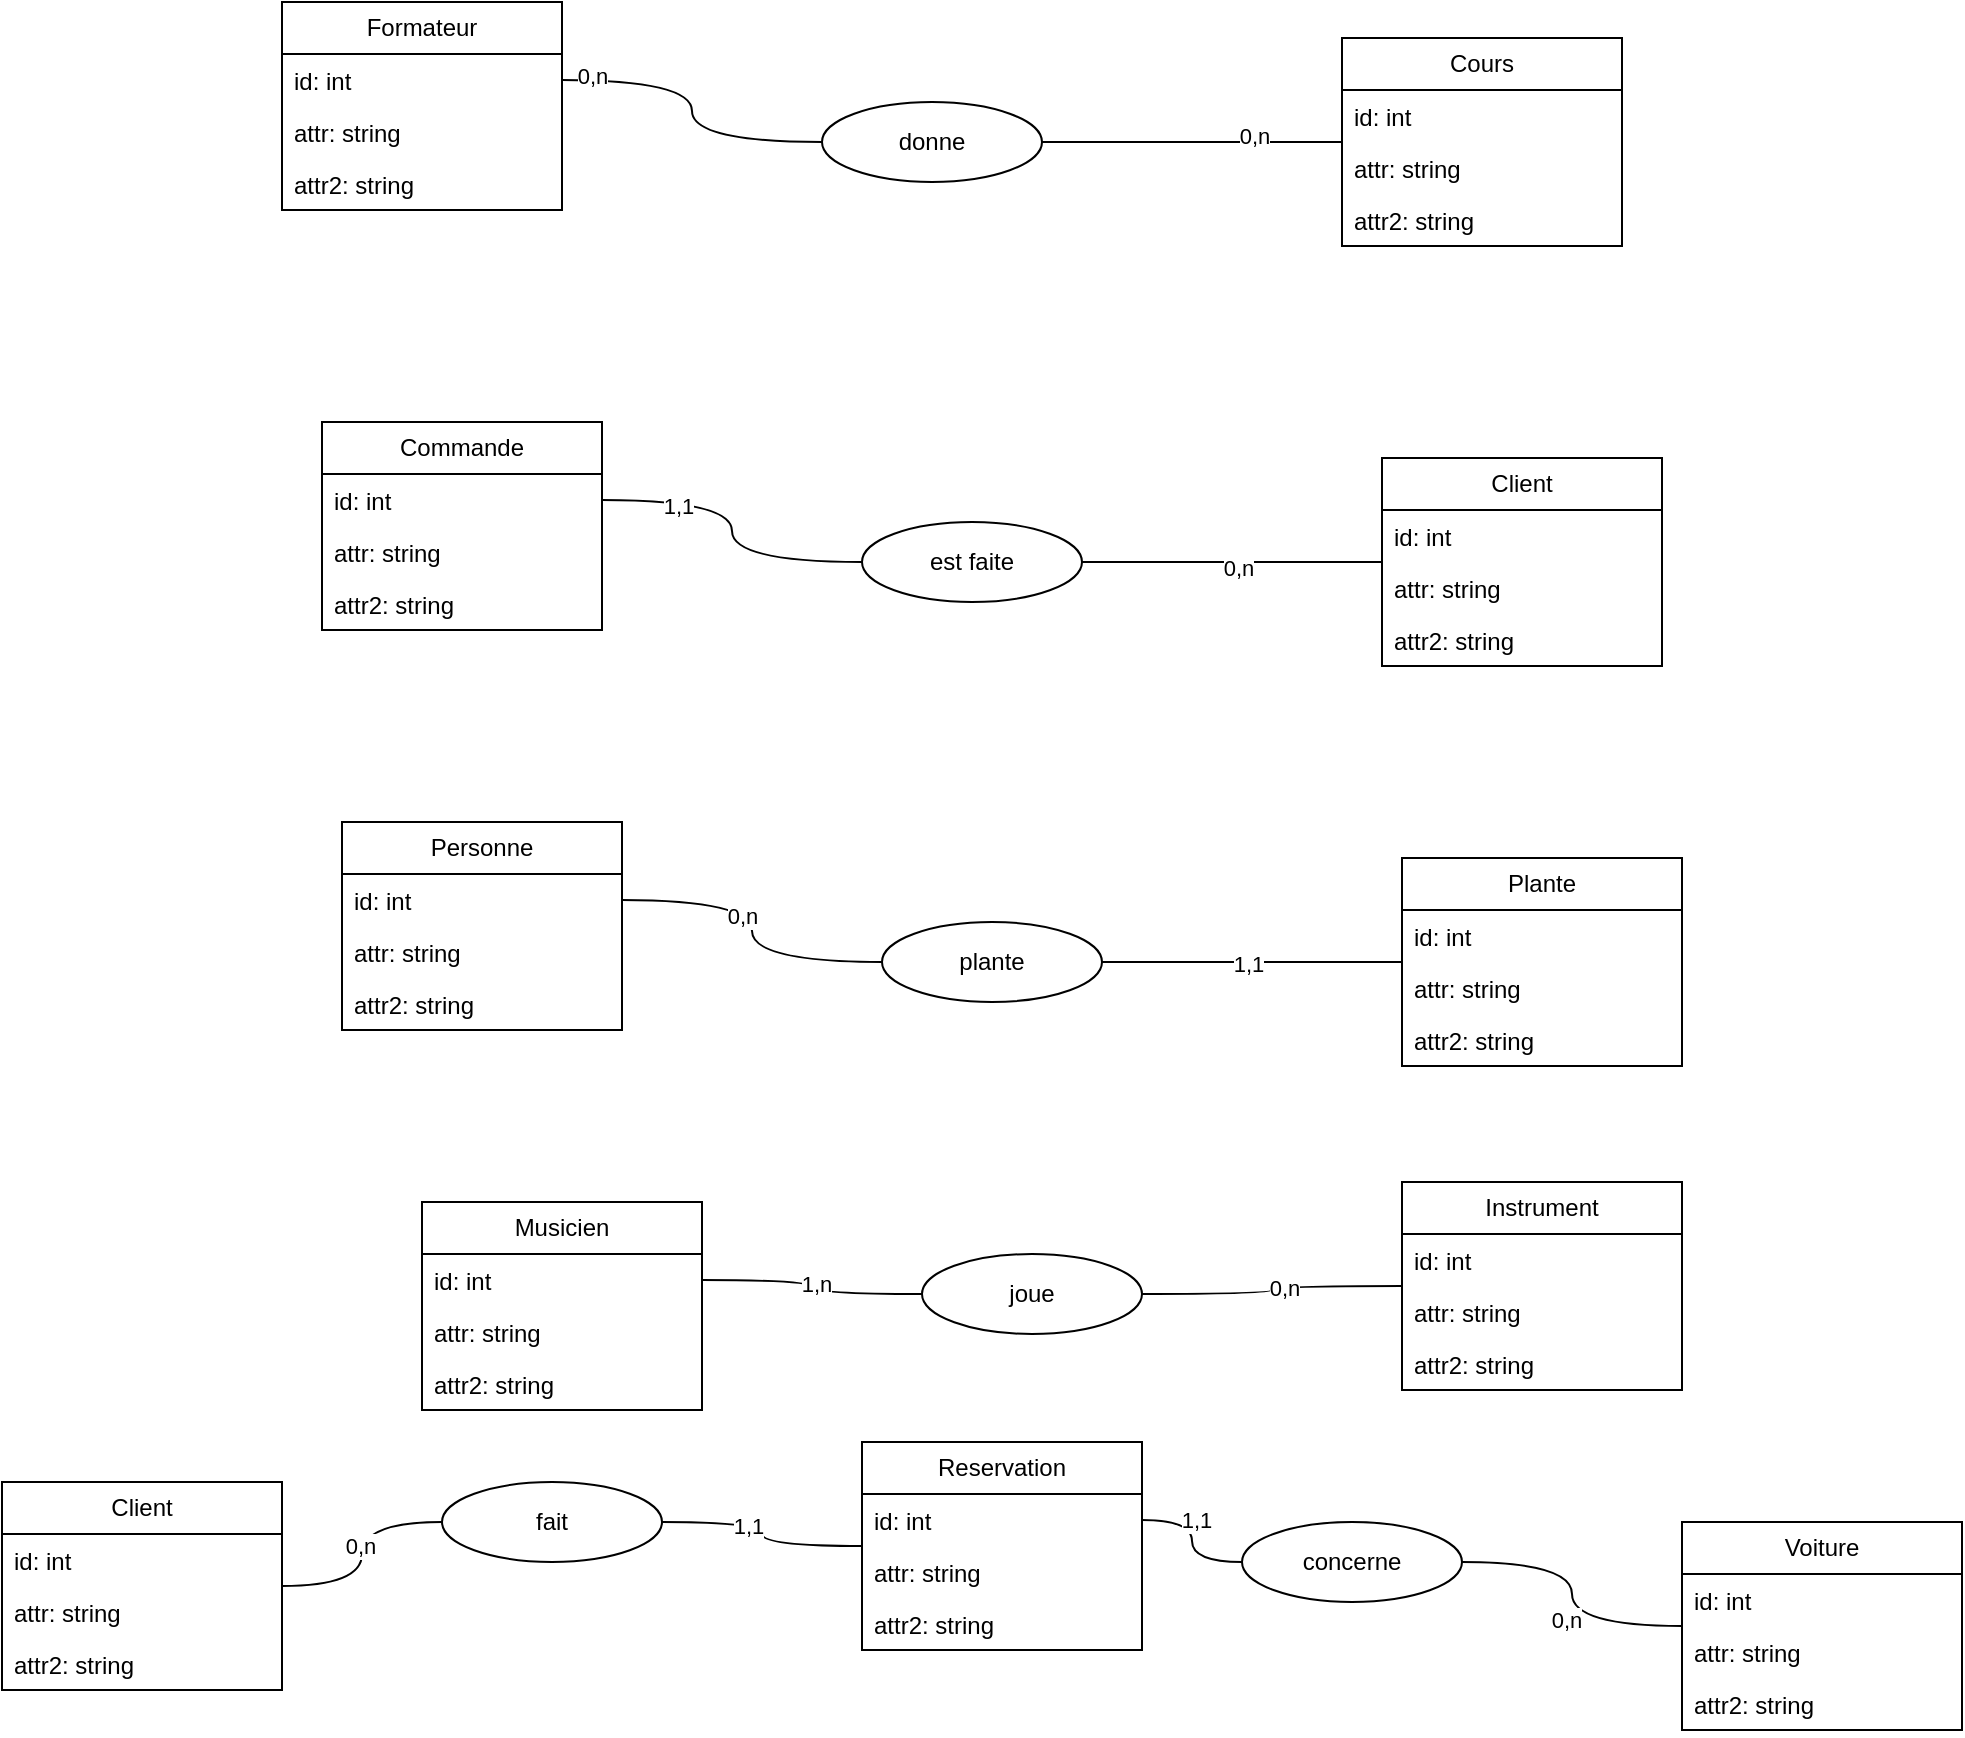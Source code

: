 <mxfile version="27.0.9" pages="3">
  <diagram name="Page-1" id="WReMwzfoxKWZB7nUxB64">
    <mxGraphModel dx="2059" dy="728" grid="1" gridSize="10" guides="1" tooltips="1" connect="1" arrows="1" fold="1" page="1" pageScale="1" pageWidth="850" pageHeight="1100" math="0" shadow="0">
      <root>
        <mxCell id="0" />
        <mxCell id="1" parent="0" />
        <mxCell id="XyUjsrDuOfPW9KOtYGB1-1" value="Formateur" style="swimlane;fontStyle=0;childLayout=stackLayout;horizontal=1;startSize=26;fillColor=none;horizontalStack=0;resizeParent=1;resizeParentMax=0;resizeLast=0;collapsible=1;marginBottom=0;whiteSpace=wrap;html=1;" vertex="1" parent="1">
          <mxGeometry x="-110" y="40" width="140" height="104" as="geometry" />
        </mxCell>
        <mxCell id="XyUjsrDuOfPW9KOtYGB1-2" value="id: int" style="text;strokeColor=none;fillColor=none;align=left;verticalAlign=top;spacingLeft=4;spacingRight=4;overflow=hidden;rotatable=0;points=[[0,0.5],[1,0.5]];portConstraint=eastwest;whiteSpace=wrap;html=1;" vertex="1" parent="XyUjsrDuOfPW9KOtYGB1-1">
          <mxGeometry y="26" width="140" height="26" as="geometry" />
        </mxCell>
        <mxCell id="XyUjsrDuOfPW9KOtYGB1-3" value="attr: string" style="text;strokeColor=none;fillColor=none;align=left;verticalAlign=top;spacingLeft=4;spacingRight=4;overflow=hidden;rotatable=0;points=[[0,0.5],[1,0.5]];portConstraint=eastwest;whiteSpace=wrap;html=1;" vertex="1" parent="XyUjsrDuOfPW9KOtYGB1-1">
          <mxGeometry y="52" width="140" height="26" as="geometry" />
        </mxCell>
        <mxCell id="XyUjsrDuOfPW9KOtYGB1-4" value="attr2: string" style="text;strokeColor=none;fillColor=none;align=left;verticalAlign=top;spacingLeft=4;spacingRight=4;overflow=hidden;rotatable=0;points=[[0,0.5],[1,0.5]];portConstraint=eastwest;whiteSpace=wrap;html=1;" vertex="1" parent="XyUjsrDuOfPW9KOtYGB1-1">
          <mxGeometry y="78" width="140" height="26" as="geometry" />
        </mxCell>
        <mxCell id="XyUjsrDuOfPW9KOtYGB1-15" style="edgeStyle=orthogonalEdgeStyle;rounded=0;orthogonalLoop=1;jettySize=auto;html=1;endArrow=none;startFill=0;curved=1;" edge="1" parent="1" source="XyUjsrDuOfPW9KOtYGB1-9" target="XyUjsrDuOfPW9KOtYGB1-13">
          <mxGeometry relative="1" as="geometry" />
        </mxCell>
        <mxCell id="XyUjsrDuOfPW9KOtYGB1-17" value="0,n" style="edgeLabel;html=1;align=center;verticalAlign=middle;resizable=0;points=[];" vertex="1" connectable="0" parent="XyUjsrDuOfPW9KOtYGB1-15">
          <mxGeometry x="-0.411" y="-3" relative="1" as="geometry">
            <mxPoint as="offset" />
          </mxGeometry>
        </mxCell>
        <mxCell id="XyUjsrDuOfPW9KOtYGB1-9" value="Cours" style="swimlane;fontStyle=0;childLayout=stackLayout;horizontal=1;startSize=26;fillColor=none;horizontalStack=0;resizeParent=1;resizeParentMax=0;resizeLast=0;collapsible=1;marginBottom=0;whiteSpace=wrap;html=1;" vertex="1" parent="1">
          <mxGeometry x="420" y="58" width="140" height="104" as="geometry" />
        </mxCell>
        <mxCell id="XyUjsrDuOfPW9KOtYGB1-10" value="id: int" style="text;strokeColor=none;fillColor=none;align=left;verticalAlign=top;spacingLeft=4;spacingRight=4;overflow=hidden;rotatable=0;points=[[0,0.5],[1,0.5]];portConstraint=eastwest;whiteSpace=wrap;html=1;" vertex="1" parent="XyUjsrDuOfPW9KOtYGB1-9">
          <mxGeometry y="26" width="140" height="26" as="geometry" />
        </mxCell>
        <mxCell id="XyUjsrDuOfPW9KOtYGB1-11" value="attr: string" style="text;strokeColor=none;fillColor=none;align=left;verticalAlign=top;spacingLeft=4;spacingRight=4;overflow=hidden;rotatable=0;points=[[0,0.5],[1,0.5]];portConstraint=eastwest;whiteSpace=wrap;html=1;" vertex="1" parent="XyUjsrDuOfPW9KOtYGB1-9">
          <mxGeometry y="52" width="140" height="26" as="geometry" />
        </mxCell>
        <mxCell id="XyUjsrDuOfPW9KOtYGB1-12" value="attr2: string" style="text;strokeColor=none;fillColor=none;align=left;verticalAlign=top;spacingLeft=4;spacingRight=4;overflow=hidden;rotatable=0;points=[[0,0.5],[1,0.5]];portConstraint=eastwest;whiteSpace=wrap;html=1;" vertex="1" parent="XyUjsrDuOfPW9KOtYGB1-9">
          <mxGeometry y="78" width="140" height="26" as="geometry" />
        </mxCell>
        <mxCell id="XyUjsrDuOfPW9KOtYGB1-13" value="donne" style="ellipse;whiteSpace=wrap;html=1;" vertex="1" parent="1">
          <mxGeometry x="160" y="90" width="110" height="40" as="geometry" />
        </mxCell>
        <mxCell id="XyUjsrDuOfPW9KOtYGB1-14" style="edgeStyle=orthogonalEdgeStyle;rounded=0;orthogonalLoop=1;jettySize=auto;html=1;endArrow=none;startFill=0;curved=1;" edge="1" parent="1" source="XyUjsrDuOfPW9KOtYGB1-2" target="XyUjsrDuOfPW9KOtYGB1-13">
          <mxGeometry relative="1" as="geometry" />
        </mxCell>
        <mxCell id="XyUjsrDuOfPW9KOtYGB1-16" value="0,n" style="edgeLabel;html=1;align=center;verticalAlign=middle;resizable=0;points=[];" vertex="1" connectable="0" parent="XyUjsrDuOfPW9KOtYGB1-14">
          <mxGeometry x="-0.813" y="2" relative="1" as="geometry">
            <mxPoint as="offset" />
          </mxGeometry>
        </mxCell>
        <mxCell id="XyUjsrDuOfPW9KOtYGB1-18" value="Commande" style="swimlane;fontStyle=0;childLayout=stackLayout;horizontal=1;startSize=26;fillColor=none;horizontalStack=0;resizeParent=1;resizeParentMax=0;resizeLast=0;collapsible=1;marginBottom=0;whiteSpace=wrap;html=1;" vertex="1" parent="1">
          <mxGeometry x="-90" y="250" width="140" height="104" as="geometry" />
        </mxCell>
        <mxCell id="XyUjsrDuOfPW9KOtYGB1-19" value="id: int" style="text;strokeColor=none;fillColor=none;align=left;verticalAlign=top;spacingLeft=4;spacingRight=4;overflow=hidden;rotatable=0;points=[[0,0.5],[1,0.5]];portConstraint=eastwest;whiteSpace=wrap;html=1;" vertex="1" parent="XyUjsrDuOfPW9KOtYGB1-18">
          <mxGeometry y="26" width="140" height="26" as="geometry" />
        </mxCell>
        <mxCell id="XyUjsrDuOfPW9KOtYGB1-20" value="attr: string" style="text;strokeColor=none;fillColor=none;align=left;verticalAlign=top;spacingLeft=4;spacingRight=4;overflow=hidden;rotatable=0;points=[[0,0.5],[1,0.5]];portConstraint=eastwest;whiteSpace=wrap;html=1;" vertex="1" parent="XyUjsrDuOfPW9KOtYGB1-18">
          <mxGeometry y="52" width="140" height="26" as="geometry" />
        </mxCell>
        <mxCell id="XyUjsrDuOfPW9KOtYGB1-21" value="attr2: string" style="text;strokeColor=none;fillColor=none;align=left;verticalAlign=top;spacingLeft=4;spacingRight=4;overflow=hidden;rotatable=0;points=[[0,0.5],[1,0.5]];portConstraint=eastwest;whiteSpace=wrap;html=1;" vertex="1" parent="XyUjsrDuOfPW9KOtYGB1-18">
          <mxGeometry y="78" width="140" height="26" as="geometry" />
        </mxCell>
        <mxCell id="XyUjsrDuOfPW9KOtYGB1-22" style="edgeStyle=orthogonalEdgeStyle;rounded=0;orthogonalLoop=1;jettySize=auto;html=1;endArrow=none;startFill=0;curved=1;" edge="1" parent="1" source="XyUjsrDuOfPW9KOtYGB1-24" target="XyUjsrDuOfPW9KOtYGB1-28">
          <mxGeometry relative="1" as="geometry" />
        </mxCell>
        <mxCell id="XyUjsrDuOfPW9KOtYGB1-32" value="0,n" style="edgeLabel;html=1;align=center;verticalAlign=middle;resizable=0;points=[];" vertex="1" connectable="0" parent="XyUjsrDuOfPW9KOtYGB1-22">
          <mxGeometry x="-0.036" y="3" relative="1" as="geometry">
            <mxPoint as="offset" />
          </mxGeometry>
        </mxCell>
        <mxCell id="XyUjsrDuOfPW9KOtYGB1-24" value="Client" style="swimlane;fontStyle=0;childLayout=stackLayout;horizontal=1;startSize=26;fillColor=none;horizontalStack=0;resizeParent=1;resizeParentMax=0;resizeLast=0;collapsible=1;marginBottom=0;whiteSpace=wrap;html=1;" vertex="1" parent="1">
          <mxGeometry x="440" y="268" width="140" height="104" as="geometry" />
        </mxCell>
        <mxCell id="XyUjsrDuOfPW9KOtYGB1-25" value="id: int" style="text;strokeColor=none;fillColor=none;align=left;verticalAlign=top;spacingLeft=4;spacingRight=4;overflow=hidden;rotatable=0;points=[[0,0.5],[1,0.5]];portConstraint=eastwest;whiteSpace=wrap;html=1;" vertex="1" parent="XyUjsrDuOfPW9KOtYGB1-24">
          <mxGeometry y="26" width="140" height="26" as="geometry" />
        </mxCell>
        <mxCell id="XyUjsrDuOfPW9KOtYGB1-26" value="attr: string" style="text;strokeColor=none;fillColor=none;align=left;verticalAlign=top;spacingLeft=4;spacingRight=4;overflow=hidden;rotatable=0;points=[[0,0.5],[1,0.5]];portConstraint=eastwest;whiteSpace=wrap;html=1;" vertex="1" parent="XyUjsrDuOfPW9KOtYGB1-24">
          <mxGeometry y="52" width="140" height="26" as="geometry" />
        </mxCell>
        <mxCell id="XyUjsrDuOfPW9KOtYGB1-27" value="attr2: string" style="text;strokeColor=none;fillColor=none;align=left;verticalAlign=top;spacingLeft=4;spacingRight=4;overflow=hidden;rotatable=0;points=[[0,0.5],[1,0.5]];portConstraint=eastwest;whiteSpace=wrap;html=1;" vertex="1" parent="XyUjsrDuOfPW9KOtYGB1-24">
          <mxGeometry y="78" width="140" height="26" as="geometry" />
        </mxCell>
        <mxCell id="XyUjsrDuOfPW9KOtYGB1-28" value="est faite" style="ellipse;whiteSpace=wrap;html=1;" vertex="1" parent="1">
          <mxGeometry x="180" y="300" width="110" height="40" as="geometry" />
        </mxCell>
        <mxCell id="XyUjsrDuOfPW9KOtYGB1-29" style="edgeStyle=orthogonalEdgeStyle;rounded=0;orthogonalLoop=1;jettySize=auto;html=1;endArrow=none;startFill=0;curved=1;" edge="1" parent="1" source="XyUjsrDuOfPW9KOtYGB1-19" target="XyUjsrDuOfPW9KOtYGB1-28">
          <mxGeometry relative="1" as="geometry" />
        </mxCell>
        <mxCell id="XyUjsrDuOfPW9KOtYGB1-31" value="1,1" style="edgeLabel;html=1;align=center;verticalAlign=middle;resizable=0;points=[];" vertex="1" connectable="0" parent="XyUjsrDuOfPW9KOtYGB1-29">
          <mxGeometry x="-0.532" y="-2" relative="1" as="geometry">
            <mxPoint y="1" as="offset" />
          </mxGeometry>
        </mxCell>
        <mxCell id="XyUjsrDuOfPW9KOtYGB1-33" value="Personne" style="swimlane;fontStyle=0;childLayout=stackLayout;horizontal=1;startSize=26;fillColor=none;horizontalStack=0;resizeParent=1;resizeParentMax=0;resizeLast=0;collapsible=1;marginBottom=0;whiteSpace=wrap;html=1;" vertex="1" parent="1">
          <mxGeometry x="-80" y="450" width="140" height="104" as="geometry" />
        </mxCell>
        <mxCell id="XyUjsrDuOfPW9KOtYGB1-34" value="id: int" style="text;strokeColor=none;fillColor=none;align=left;verticalAlign=top;spacingLeft=4;spacingRight=4;overflow=hidden;rotatable=0;points=[[0,0.5],[1,0.5]];portConstraint=eastwest;whiteSpace=wrap;html=1;" vertex="1" parent="XyUjsrDuOfPW9KOtYGB1-33">
          <mxGeometry y="26" width="140" height="26" as="geometry" />
        </mxCell>
        <mxCell id="XyUjsrDuOfPW9KOtYGB1-35" value="attr: string" style="text;strokeColor=none;fillColor=none;align=left;verticalAlign=top;spacingLeft=4;spacingRight=4;overflow=hidden;rotatable=0;points=[[0,0.5],[1,0.5]];portConstraint=eastwest;whiteSpace=wrap;html=1;" vertex="1" parent="XyUjsrDuOfPW9KOtYGB1-33">
          <mxGeometry y="52" width="140" height="26" as="geometry" />
        </mxCell>
        <mxCell id="XyUjsrDuOfPW9KOtYGB1-36" value="attr2: string" style="text;strokeColor=none;fillColor=none;align=left;verticalAlign=top;spacingLeft=4;spacingRight=4;overflow=hidden;rotatable=0;points=[[0,0.5],[1,0.5]];portConstraint=eastwest;whiteSpace=wrap;html=1;" vertex="1" parent="XyUjsrDuOfPW9KOtYGB1-33">
          <mxGeometry y="78" width="140" height="26" as="geometry" />
        </mxCell>
        <mxCell id="XyUjsrDuOfPW9KOtYGB1-37" style="edgeStyle=orthogonalEdgeStyle;rounded=0;orthogonalLoop=1;jettySize=auto;html=1;endArrow=none;startFill=0;curved=1;" edge="1" parent="1" source="XyUjsrDuOfPW9KOtYGB1-39" target="XyUjsrDuOfPW9KOtYGB1-43">
          <mxGeometry relative="1" as="geometry" />
        </mxCell>
        <mxCell id="XyUjsrDuOfPW9KOtYGB1-47" value="1,1" style="edgeLabel;html=1;align=center;verticalAlign=middle;resizable=0;points=[];" vertex="1" connectable="0" parent="XyUjsrDuOfPW9KOtYGB1-37">
          <mxGeometry x="0.033" y="1" relative="1" as="geometry">
            <mxPoint as="offset" />
          </mxGeometry>
        </mxCell>
        <mxCell id="XyUjsrDuOfPW9KOtYGB1-39" value="Plante" style="swimlane;fontStyle=0;childLayout=stackLayout;horizontal=1;startSize=26;fillColor=none;horizontalStack=0;resizeParent=1;resizeParentMax=0;resizeLast=0;collapsible=1;marginBottom=0;whiteSpace=wrap;html=1;" vertex="1" parent="1">
          <mxGeometry x="450" y="468" width="140" height="104" as="geometry" />
        </mxCell>
        <mxCell id="XyUjsrDuOfPW9KOtYGB1-40" value="id: int" style="text;strokeColor=none;fillColor=none;align=left;verticalAlign=top;spacingLeft=4;spacingRight=4;overflow=hidden;rotatable=0;points=[[0,0.5],[1,0.5]];portConstraint=eastwest;whiteSpace=wrap;html=1;" vertex="1" parent="XyUjsrDuOfPW9KOtYGB1-39">
          <mxGeometry y="26" width="140" height="26" as="geometry" />
        </mxCell>
        <mxCell id="XyUjsrDuOfPW9KOtYGB1-41" value="attr: string" style="text;strokeColor=none;fillColor=none;align=left;verticalAlign=top;spacingLeft=4;spacingRight=4;overflow=hidden;rotatable=0;points=[[0,0.5],[1,0.5]];portConstraint=eastwest;whiteSpace=wrap;html=1;" vertex="1" parent="XyUjsrDuOfPW9KOtYGB1-39">
          <mxGeometry y="52" width="140" height="26" as="geometry" />
        </mxCell>
        <mxCell id="XyUjsrDuOfPW9KOtYGB1-42" value="attr2: string" style="text;strokeColor=none;fillColor=none;align=left;verticalAlign=top;spacingLeft=4;spacingRight=4;overflow=hidden;rotatable=0;points=[[0,0.5],[1,0.5]];portConstraint=eastwest;whiteSpace=wrap;html=1;" vertex="1" parent="XyUjsrDuOfPW9KOtYGB1-39">
          <mxGeometry y="78" width="140" height="26" as="geometry" />
        </mxCell>
        <mxCell id="XyUjsrDuOfPW9KOtYGB1-43" value="plante" style="ellipse;whiteSpace=wrap;html=1;" vertex="1" parent="1">
          <mxGeometry x="190" y="500" width="110" height="40" as="geometry" />
        </mxCell>
        <mxCell id="XyUjsrDuOfPW9KOtYGB1-44" style="edgeStyle=orthogonalEdgeStyle;rounded=0;orthogonalLoop=1;jettySize=auto;html=1;endArrow=none;startFill=0;curved=1;" edge="1" parent="1" source="XyUjsrDuOfPW9KOtYGB1-34" target="XyUjsrDuOfPW9KOtYGB1-43">
          <mxGeometry relative="1" as="geometry" />
        </mxCell>
        <mxCell id="XyUjsrDuOfPW9KOtYGB1-46" value="0,n" style="edgeLabel;html=1;align=center;verticalAlign=middle;resizable=0;points=[];" vertex="1" connectable="0" parent="XyUjsrDuOfPW9KOtYGB1-44">
          <mxGeometry x="-0.091" y="-5" relative="1" as="geometry">
            <mxPoint as="offset" />
          </mxGeometry>
        </mxCell>
        <mxCell id="XyUjsrDuOfPW9KOtYGB1-48" value="Musicien" style="swimlane;fontStyle=0;childLayout=stackLayout;horizontal=1;startSize=26;fillColor=none;horizontalStack=0;resizeParent=1;resizeParentMax=0;resizeLast=0;collapsible=1;marginBottom=0;whiteSpace=wrap;html=1;" vertex="1" parent="1">
          <mxGeometry x="-40" y="640" width="140" height="104" as="geometry" />
        </mxCell>
        <mxCell id="XyUjsrDuOfPW9KOtYGB1-49" value="id: int" style="text;strokeColor=none;fillColor=none;align=left;verticalAlign=top;spacingLeft=4;spacingRight=4;overflow=hidden;rotatable=0;points=[[0,0.5],[1,0.5]];portConstraint=eastwest;whiteSpace=wrap;html=1;" vertex="1" parent="XyUjsrDuOfPW9KOtYGB1-48">
          <mxGeometry y="26" width="140" height="26" as="geometry" />
        </mxCell>
        <mxCell id="XyUjsrDuOfPW9KOtYGB1-50" value="attr: string" style="text;strokeColor=none;fillColor=none;align=left;verticalAlign=top;spacingLeft=4;spacingRight=4;overflow=hidden;rotatable=0;points=[[0,0.5],[1,0.5]];portConstraint=eastwest;whiteSpace=wrap;html=1;" vertex="1" parent="XyUjsrDuOfPW9KOtYGB1-48">
          <mxGeometry y="52" width="140" height="26" as="geometry" />
        </mxCell>
        <mxCell id="XyUjsrDuOfPW9KOtYGB1-51" value="attr2: string" style="text;strokeColor=none;fillColor=none;align=left;verticalAlign=top;spacingLeft=4;spacingRight=4;overflow=hidden;rotatable=0;points=[[0,0.5],[1,0.5]];portConstraint=eastwest;whiteSpace=wrap;html=1;" vertex="1" parent="XyUjsrDuOfPW9KOtYGB1-48">
          <mxGeometry y="78" width="140" height="26" as="geometry" />
        </mxCell>
        <mxCell id="XyUjsrDuOfPW9KOtYGB1-52" style="edgeStyle=orthogonalEdgeStyle;rounded=0;orthogonalLoop=1;jettySize=auto;html=1;endArrow=none;startFill=0;curved=1;" edge="1" parent="1" source="XyUjsrDuOfPW9KOtYGB1-54" target="XyUjsrDuOfPW9KOtYGB1-58">
          <mxGeometry relative="1" as="geometry" />
        </mxCell>
        <mxCell id="XyUjsrDuOfPW9KOtYGB1-62" value="0,n" style="edgeLabel;html=1;align=center;verticalAlign=middle;resizable=0;points=[];" vertex="1" connectable="0" parent="XyUjsrDuOfPW9KOtYGB1-52">
          <mxGeometry x="-0.122" y="1" relative="1" as="geometry">
            <mxPoint as="offset" />
          </mxGeometry>
        </mxCell>
        <mxCell id="XyUjsrDuOfPW9KOtYGB1-54" value="Instrument" style="swimlane;fontStyle=0;childLayout=stackLayout;horizontal=1;startSize=26;fillColor=none;horizontalStack=0;resizeParent=1;resizeParentMax=0;resizeLast=0;collapsible=1;marginBottom=0;whiteSpace=wrap;html=1;" vertex="1" parent="1">
          <mxGeometry x="450" y="630" width="140" height="104" as="geometry" />
        </mxCell>
        <mxCell id="XyUjsrDuOfPW9KOtYGB1-55" value="id: int" style="text;strokeColor=none;fillColor=none;align=left;verticalAlign=top;spacingLeft=4;spacingRight=4;overflow=hidden;rotatable=0;points=[[0,0.5],[1,0.5]];portConstraint=eastwest;whiteSpace=wrap;html=1;" vertex="1" parent="XyUjsrDuOfPW9KOtYGB1-54">
          <mxGeometry y="26" width="140" height="26" as="geometry" />
        </mxCell>
        <mxCell id="XyUjsrDuOfPW9KOtYGB1-56" value="attr: string" style="text;strokeColor=none;fillColor=none;align=left;verticalAlign=top;spacingLeft=4;spacingRight=4;overflow=hidden;rotatable=0;points=[[0,0.5],[1,0.5]];portConstraint=eastwest;whiteSpace=wrap;html=1;" vertex="1" parent="XyUjsrDuOfPW9KOtYGB1-54">
          <mxGeometry y="52" width="140" height="26" as="geometry" />
        </mxCell>
        <mxCell id="XyUjsrDuOfPW9KOtYGB1-57" value="attr2: string" style="text;strokeColor=none;fillColor=none;align=left;verticalAlign=top;spacingLeft=4;spacingRight=4;overflow=hidden;rotatable=0;points=[[0,0.5],[1,0.5]];portConstraint=eastwest;whiteSpace=wrap;html=1;" vertex="1" parent="XyUjsrDuOfPW9KOtYGB1-54">
          <mxGeometry y="78" width="140" height="26" as="geometry" />
        </mxCell>
        <mxCell id="XyUjsrDuOfPW9KOtYGB1-58" value="joue" style="ellipse;whiteSpace=wrap;html=1;" vertex="1" parent="1">
          <mxGeometry x="210" y="666" width="110" height="40" as="geometry" />
        </mxCell>
        <mxCell id="XyUjsrDuOfPW9KOtYGB1-59" style="edgeStyle=orthogonalEdgeStyle;rounded=0;orthogonalLoop=1;jettySize=auto;html=1;endArrow=none;startFill=0;curved=1;" edge="1" parent="1" source="XyUjsrDuOfPW9KOtYGB1-49" target="XyUjsrDuOfPW9KOtYGB1-58">
          <mxGeometry relative="1" as="geometry" />
        </mxCell>
        <mxCell id="XyUjsrDuOfPW9KOtYGB1-61" value="1,n" style="edgeLabel;html=1;align=center;verticalAlign=middle;resizable=0;points=[];" vertex="1" connectable="0" parent="XyUjsrDuOfPW9KOtYGB1-59">
          <mxGeometry x="-0.037" y="2" relative="1" as="geometry">
            <mxPoint as="offset" />
          </mxGeometry>
        </mxCell>
        <mxCell id="XyUjsrDuOfPW9KOtYGB1-63" value="Reservation" style="swimlane;fontStyle=0;childLayout=stackLayout;horizontal=1;startSize=26;fillColor=none;horizontalStack=0;resizeParent=1;resizeParentMax=0;resizeLast=0;collapsible=1;marginBottom=0;whiteSpace=wrap;html=1;" vertex="1" parent="1">
          <mxGeometry x="180" y="760" width="140" height="104" as="geometry" />
        </mxCell>
        <mxCell id="XyUjsrDuOfPW9KOtYGB1-64" value="id: int" style="text;strokeColor=none;fillColor=none;align=left;verticalAlign=top;spacingLeft=4;spacingRight=4;overflow=hidden;rotatable=0;points=[[0,0.5],[1,0.5]];portConstraint=eastwest;whiteSpace=wrap;html=1;" vertex="1" parent="XyUjsrDuOfPW9KOtYGB1-63">
          <mxGeometry y="26" width="140" height="26" as="geometry" />
        </mxCell>
        <mxCell id="XyUjsrDuOfPW9KOtYGB1-65" value="attr: string" style="text;strokeColor=none;fillColor=none;align=left;verticalAlign=top;spacingLeft=4;spacingRight=4;overflow=hidden;rotatable=0;points=[[0,0.5],[1,0.5]];portConstraint=eastwest;whiteSpace=wrap;html=1;" vertex="1" parent="XyUjsrDuOfPW9KOtYGB1-63">
          <mxGeometry y="52" width="140" height="26" as="geometry" />
        </mxCell>
        <mxCell id="XyUjsrDuOfPW9KOtYGB1-66" value="attr2: string" style="text;strokeColor=none;fillColor=none;align=left;verticalAlign=top;spacingLeft=4;spacingRight=4;overflow=hidden;rotatable=0;points=[[0,0.5],[1,0.5]];portConstraint=eastwest;whiteSpace=wrap;html=1;" vertex="1" parent="XyUjsrDuOfPW9KOtYGB1-63">
          <mxGeometry y="78" width="140" height="26" as="geometry" />
        </mxCell>
        <mxCell id="XyUjsrDuOfPW9KOtYGB1-67" style="edgeStyle=orthogonalEdgeStyle;rounded=0;orthogonalLoop=1;jettySize=auto;html=1;endArrow=none;startFill=0;curved=1;" edge="1" parent="1" source="XyUjsrDuOfPW9KOtYGB1-69" target="XyUjsrDuOfPW9KOtYGB1-73">
          <mxGeometry relative="1" as="geometry" />
        </mxCell>
        <mxCell id="XyUjsrDuOfPW9KOtYGB1-77" value="0,n" style="edgeLabel;html=1;align=center;verticalAlign=middle;resizable=0;points=[];" vertex="1" connectable="0" parent="XyUjsrDuOfPW9KOtYGB1-67">
          <mxGeometry x="-0.179" y="3" relative="1" as="geometry">
            <mxPoint as="offset" />
          </mxGeometry>
        </mxCell>
        <mxCell id="XyUjsrDuOfPW9KOtYGB1-69" value="Voiture" style="swimlane;fontStyle=0;childLayout=stackLayout;horizontal=1;startSize=26;fillColor=none;horizontalStack=0;resizeParent=1;resizeParentMax=0;resizeLast=0;collapsible=1;marginBottom=0;whiteSpace=wrap;html=1;" vertex="1" parent="1">
          <mxGeometry x="590" y="800" width="140" height="104" as="geometry" />
        </mxCell>
        <mxCell id="XyUjsrDuOfPW9KOtYGB1-70" value="id: int" style="text;strokeColor=none;fillColor=none;align=left;verticalAlign=top;spacingLeft=4;spacingRight=4;overflow=hidden;rotatable=0;points=[[0,0.5],[1,0.5]];portConstraint=eastwest;whiteSpace=wrap;html=1;" vertex="1" parent="XyUjsrDuOfPW9KOtYGB1-69">
          <mxGeometry y="26" width="140" height="26" as="geometry" />
        </mxCell>
        <mxCell id="XyUjsrDuOfPW9KOtYGB1-71" value="attr: string" style="text;strokeColor=none;fillColor=none;align=left;verticalAlign=top;spacingLeft=4;spacingRight=4;overflow=hidden;rotatable=0;points=[[0,0.5],[1,0.5]];portConstraint=eastwest;whiteSpace=wrap;html=1;" vertex="1" parent="XyUjsrDuOfPW9KOtYGB1-69">
          <mxGeometry y="52" width="140" height="26" as="geometry" />
        </mxCell>
        <mxCell id="XyUjsrDuOfPW9KOtYGB1-72" value="attr2: string" style="text;strokeColor=none;fillColor=none;align=left;verticalAlign=top;spacingLeft=4;spacingRight=4;overflow=hidden;rotatable=0;points=[[0,0.5],[1,0.5]];portConstraint=eastwest;whiteSpace=wrap;html=1;" vertex="1" parent="XyUjsrDuOfPW9KOtYGB1-69">
          <mxGeometry y="78" width="140" height="26" as="geometry" />
        </mxCell>
        <mxCell id="XyUjsrDuOfPW9KOtYGB1-73" value="concerne" style="ellipse;whiteSpace=wrap;html=1;" vertex="1" parent="1">
          <mxGeometry x="370" y="800" width="110" height="40" as="geometry" />
        </mxCell>
        <mxCell id="XyUjsrDuOfPW9KOtYGB1-74" style="edgeStyle=orthogonalEdgeStyle;rounded=0;orthogonalLoop=1;jettySize=auto;html=1;endArrow=none;startFill=0;curved=1;" edge="1" parent="1" source="XyUjsrDuOfPW9KOtYGB1-64" target="XyUjsrDuOfPW9KOtYGB1-73">
          <mxGeometry relative="1" as="geometry" />
        </mxCell>
        <mxCell id="XyUjsrDuOfPW9KOtYGB1-76" value="1,1" style="edgeLabel;html=1;align=center;verticalAlign=middle;resizable=0;points=[];" vertex="1" connectable="0" parent="XyUjsrDuOfPW9KOtYGB1-74">
          <mxGeometry x="-0.302" y="2" relative="1" as="geometry">
            <mxPoint as="offset" />
          </mxGeometry>
        </mxCell>
        <mxCell id="XyUjsrDuOfPW9KOtYGB1-78" value="Client" style="swimlane;fontStyle=0;childLayout=stackLayout;horizontal=1;startSize=26;fillColor=none;horizontalStack=0;resizeParent=1;resizeParentMax=0;resizeLast=0;collapsible=1;marginBottom=0;whiteSpace=wrap;html=1;" vertex="1" parent="1">
          <mxGeometry x="-250" y="780" width="140" height="104" as="geometry" />
        </mxCell>
        <mxCell id="XyUjsrDuOfPW9KOtYGB1-79" value="id: int" style="text;strokeColor=none;fillColor=none;align=left;verticalAlign=top;spacingLeft=4;spacingRight=4;overflow=hidden;rotatable=0;points=[[0,0.5],[1,0.5]];portConstraint=eastwest;whiteSpace=wrap;html=1;" vertex="1" parent="XyUjsrDuOfPW9KOtYGB1-78">
          <mxGeometry y="26" width="140" height="26" as="geometry" />
        </mxCell>
        <mxCell id="XyUjsrDuOfPW9KOtYGB1-80" value="attr: string" style="text;strokeColor=none;fillColor=none;align=left;verticalAlign=top;spacingLeft=4;spacingRight=4;overflow=hidden;rotatable=0;points=[[0,0.5],[1,0.5]];portConstraint=eastwest;whiteSpace=wrap;html=1;" vertex="1" parent="XyUjsrDuOfPW9KOtYGB1-78">
          <mxGeometry y="52" width="140" height="26" as="geometry" />
        </mxCell>
        <mxCell id="XyUjsrDuOfPW9KOtYGB1-81" value="attr2: string" style="text;strokeColor=none;fillColor=none;align=left;verticalAlign=top;spacingLeft=4;spacingRight=4;overflow=hidden;rotatable=0;points=[[0,0.5],[1,0.5]];portConstraint=eastwest;whiteSpace=wrap;html=1;" vertex="1" parent="XyUjsrDuOfPW9KOtYGB1-78">
          <mxGeometry y="78" width="140" height="26" as="geometry" />
        </mxCell>
        <mxCell id="XyUjsrDuOfPW9KOtYGB1-82" style="edgeStyle=orthogonalEdgeStyle;rounded=0;orthogonalLoop=1;jettySize=auto;html=1;endArrow=none;startFill=0;curved=1;" edge="1" parent="1" target="XyUjsrDuOfPW9KOtYGB1-84" source="XyUjsrDuOfPW9KOtYGB1-63">
          <mxGeometry relative="1" as="geometry">
            <mxPoint x="500.833" y="972" as="sourcePoint" />
          </mxGeometry>
        </mxCell>
        <mxCell id="XyUjsrDuOfPW9KOtYGB1-91" value="1,1" style="edgeLabel;html=1;align=center;verticalAlign=middle;resizable=0;points=[];" vertex="1" connectable="0" parent="XyUjsrDuOfPW9KOtYGB1-82">
          <mxGeometry x="0.229" y="2" relative="1" as="geometry">
            <mxPoint as="offset" />
          </mxGeometry>
        </mxCell>
        <mxCell id="XyUjsrDuOfPW9KOtYGB1-84" value="fait" style="ellipse;whiteSpace=wrap;html=1;" vertex="1" parent="1">
          <mxGeometry x="-29.997" y="780" width="110" height="40" as="geometry" />
        </mxCell>
        <mxCell id="XyUjsrDuOfPW9KOtYGB1-88" style="edgeStyle=orthogonalEdgeStyle;rounded=0;orthogonalLoop=1;jettySize=auto;html=1;endArrow=none;startFill=0;curved=1;" edge="1" parent="1" source="XyUjsrDuOfPW9KOtYGB1-84" target="XyUjsrDuOfPW9KOtYGB1-78">
          <mxGeometry relative="1" as="geometry">
            <mxPoint x="264.833" y="941.5" as="sourcePoint" />
            <mxPoint x="100" y="929.5" as="targetPoint" />
          </mxGeometry>
        </mxCell>
        <mxCell id="XyUjsrDuOfPW9KOtYGB1-90" value="0,n" style="edgeLabel;html=1;align=center;verticalAlign=middle;resizable=0;points=[];" vertex="1" connectable="0" parent="XyUjsrDuOfPW9KOtYGB1-88">
          <mxGeometry x="-0.077" y="-1" relative="1" as="geometry">
            <mxPoint as="offset" />
          </mxGeometry>
        </mxCell>
      </root>
    </mxGraphModel>
  </diagram>
  <diagram id="EMkfAH3d7UA1eEwXXp6I" name="Page-2">
    <mxGraphModel dx="709" dy="427" grid="1" gridSize="10" guides="1" tooltips="1" connect="1" arrows="1" fold="1" page="1" pageScale="1" pageWidth="827" pageHeight="1169" math="0" shadow="0">
      <root>
        <mxCell id="0" />
        <mxCell id="1" parent="0" />
        <mxCell id="zGR7t40iRB6UTrrgQn2q-1" value="Formateur" style="swimlane;fontStyle=0;childLayout=stackLayout;horizontal=1;startSize=26;fillColor=none;horizontalStack=0;resizeParent=1;resizeParentMax=0;resizeLast=0;collapsible=1;marginBottom=0;whiteSpace=wrap;html=1;" vertex="1" parent="1">
          <mxGeometry x="30" y="320" width="140" height="104" as="geometry" />
        </mxCell>
        <mxCell id="zGR7t40iRB6UTrrgQn2q-2" value="id: int" style="text;strokeColor=none;fillColor=none;align=left;verticalAlign=top;spacingLeft=4;spacingRight=4;overflow=hidden;rotatable=0;points=[[0,0.5],[1,0.5]];portConstraint=eastwest;whiteSpace=wrap;html=1;" vertex="1" parent="zGR7t40iRB6UTrrgQn2q-1">
          <mxGeometry y="26" width="140" height="26" as="geometry" />
        </mxCell>
        <mxCell id="zGR7t40iRB6UTrrgQn2q-3" value="attr: string" style="text;strokeColor=none;fillColor=none;align=left;verticalAlign=top;spacingLeft=4;spacingRight=4;overflow=hidden;rotatable=0;points=[[0,0.5],[1,0.5]];portConstraint=eastwest;whiteSpace=wrap;html=1;" vertex="1" parent="zGR7t40iRB6UTrrgQn2q-1">
          <mxGeometry y="52" width="140" height="26" as="geometry" />
        </mxCell>
        <mxCell id="zGR7t40iRB6UTrrgQn2q-4" value="attr2: string" style="text;strokeColor=none;fillColor=none;align=left;verticalAlign=top;spacingLeft=4;spacingRight=4;overflow=hidden;rotatable=0;points=[[0,0.5],[1,0.5]];portConstraint=eastwest;whiteSpace=wrap;html=1;" vertex="1" parent="zGR7t40iRB6UTrrgQn2q-1">
          <mxGeometry y="78" width="140" height="26" as="geometry" />
        </mxCell>
        <mxCell id="zGR7t40iRB6UTrrgQn2q-5" style="edgeStyle=orthogonalEdgeStyle;rounded=0;orthogonalLoop=1;jettySize=auto;html=1;endArrow=none;startFill=0;curved=1;" edge="1" parent="1" source="zGR7t40iRB6UTrrgQn2q-14" target="zGR7t40iRB6UTrrgQn2q-11">
          <mxGeometry relative="1" as="geometry">
            <mxPoint x="570" y="200" as="sourcePoint" />
          </mxGeometry>
        </mxCell>
        <mxCell id="zGR7t40iRB6UTrrgQn2q-6" value="1,n" style="edgeLabel;html=1;align=center;verticalAlign=middle;resizable=0;points=[];" vertex="1" connectable="0" parent="zGR7t40iRB6UTrrgQn2q-5">
          <mxGeometry x="0.033" y="1" relative="1" as="geometry">
            <mxPoint as="offset" />
          </mxGeometry>
        </mxCell>
        <mxCell id="zGR7t40iRB6UTrrgQn2q-7" value="Salle" style="swimlane;fontStyle=0;childLayout=stackLayout;horizontal=1;startSize=26;fillColor=none;horizontalStack=0;resizeParent=1;resizeParentMax=0;resizeLast=0;collapsible=1;marginBottom=0;whiteSpace=wrap;html=1;" vertex="1" parent="1">
          <mxGeometry x="540" y="320" width="140" height="104" as="geometry" />
        </mxCell>
        <mxCell id="zGR7t40iRB6UTrrgQn2q-8" value="id: int" style="text;strokeColor=none;fillColor=none;align=left;verticalAlign=top;spacingLeft=4;spacingRight=4;overflow=hidden;rotatable=0;points=[[0,0.5],[1,0.5]];portConstraint=eastwest;whiteSpace=wrap;html=1;" vertex="1" parent="zGR7t40iRB6UTrrgQn2q-7">
          <mxGeometry y="26" width="140" height="26" as="geometry" />
        </mxCell>
        <mxCell id="zGR7t40iRB6UTrrgQn2q-9" value="attr: string" style="text;strokeColor=none;fillColor=none;align=left;verticalAlign=top;spacingLeft=4;spacingRight=4;overflow=hidden;rotatable=0;points=[[0,0.5],[1,0.5]];portConstraint=eastwest;whiteSpace=wrap;html=1;" vertex="1" parent="zGR7t40iRB6UTrrgQn2q-7">
          <mxGeometry y="52" width="140" height="26" as="geometry" />
        </mxCell>
        <mxCell id="zGR7t40iRB6UTrrgQn2q-10" value="attr2: string" style="text;strokeColor=none;fillColor=none;align=left;verticalAlign=top;spacingLeft=4;spacingRight=4;overflow=hidden;rotatable=0;points=[[0,0.5],[1,0.5]];portConstraint=eastwest;whiteSpace=wrap;html=1;" vertex="1" parent="zGR7t40iRB6UTrrgQn2q-7">
          <mxGeometry y="78" width="140" height="26" as="geometry" />
        </mxCell>
        <mxCell id="zGR7t40iRB6UTrrgQn2q-11" value="donne" style="ellipse;whiteSpace=wrap;html=1;" vertex="1" parent="1">
          <mxGeometry x="230" y="320" width="110" height="40" as="geometry" />
        </mxCell>
        <mxCell id="zGR7t40iRB6UTrrgQn2q-12" style="edgeStyle=orthogonalEdgeStyle;rounded=0;orthogonalLoop=1;jettySize=auto;html=1;endArrow=none;startFill=0;curved=1;" edge="1" parent="1" source="zGR7t40iRB6UTrrgQn2q-1" target="zGR7t40iRB6UTrrgQn2q-11">
          <mxGeometry relative="1" as="geometry">
            <mxPoint x="290" y="140" as="sourcePoint" />
          </mxGeometry>
        </mxCell>
        <mxCell id="zGR7t40iRB6UTrrgQn2q-13" value="0,n" style="edgeLabel;html=1;align=center;verticalAlign=middle;resizable=0;points=[];" vertex="1" connectable="0" parent="zGR7t40iRB6UTrrgQn2q-12">
          <mxGeometry x="-0.091" y="-5" relative="1" as="geometry">
            <mxPoint as="offset" />
          </mxGeometry>
        </mxCell>
        <mxCell id="zGR7t40iRB6UTrrgQn2q-14" value="Cours" style="swimlane;fontStyle=0;childLayout=stackLayout;horizontal=1;startSize=26;fillColor=none;horizontalStack=0;resizeParent=1;resizeParentMax=0;resizeLast=0;collapsible=1;marginBottom=0;whiteSpace=wrap;html=1;" vertex="1" parent="1">
          <mxGeometry x="274" y="450" width="140" height="104" as="geometry" />
        </mxCell>
        <mxCell id="zGR7t40iRB6UTrrgQn2q-15" value="id: int" style="text;strokeColor=none;fillColor=none;align=left;verticalAlign=top;spacingLeft=4;spacingRight=4;overflow=hidden;rotatable=0;points=[[0,0.5],[1,0.5]];portConstraint=eastwest;whiteSpace=wrap;html=1;" vertex="1" parent="zGR7t40iRB6UTrrgQn2q-14">
          <mxGeometry y="26" width="140" height="26" as="geometry" />
        </mxCell>
        <mxCell id="zGR7t40iRB6UTrrgQn2q-16" value="attr: string" style="text;strokeColor=none;fillColor=none;align=left;verticalAlign=top;spacingLeft=4;spacingRight=4;overflow=hidden;rotatable=0;points=[[0,0.5],[1,0.5]];portConstraint=eastwest;whiteSpace=wrap;html=1;" vertex="1" parent="zGR7t40iRB6UTrrgQn2q-14">
          <mxGeometry y="52" width="140" height="26" as="geometry" />
        </mxCell>
        <mxCell id="zGR7t40iRB6UTrrgQn2q-17" value="attr2: string" style="text;strokeColor=none;fillColor=none;align=left;verticalAlign=top;spacingLeft=4;spacingRight=4;overflow=hidden;rotatable=0;points=[[0,0.5],[1,0.5]];portConstraint=eastwest;whiteSpace=wrap;html=1;" vertex="1" parent="zGR7t40iRB6UTrrgQn2q-14">
          <mxGeometry y="78" width="140" height="26" as="geometry" />
        </mxCell>
        <mxCell id="zGR7t40iRB6UTrrgQn2q-18" style="edgeStyle=orthogonalEdgeStyle;rounded=0;orthogonalLoop=1;jettySize=auto;html=1;endArrow=none;startFill=0;curved=1;" edge="1" parent="1" target="zGR7t40iRB6UTrrgQn2q-20" source="zGR7t40iRB6UTrrgQn2q-7">
          <mxGeometry relative="1" as="geometry">
            <mxPoint x="584" y="290" as="sourcePoint" />
          </mxGeometry>
        </mxCell>
        <mxCell id="zGR7t40iRB6UTrrgQn2q-19" value="1,n" style="edgeLabel;html=1;align=center;verticalAlign=middle;resizable=0;points=[];" vertex="1" connectable="0" parent="zGR7t40iRB6UTrrgQn2q-18">
          <mxGeometry x="0.033" y="1" relative="1" as="geometry">
            <mxPoint as="offset" />
          </mxGeometry>
        </mxCell>
        <mxCell id="zGR7t40iRB6UTrrgQn2q-20" value="donne" style="ellipse;whiteSpace=wrap;html=1;" vertex="1" parent="1">
          <mxGeometry x="530" y="482" width="110" height="40" as="geometry" />
        </mxCell>
        <mxCell id="zGR7t40iRB6UTrrgQn2q-21" style="edgeStyle=orthogonalEdgeStyle;rounded=0;orthogonalLoop=1;jettySize=auto;html=1;endArrow=none;startFill=0;curved=1;" edge="1" parent="1" target="zGR7t40iRB6UTrrgQn2q-20" source="zGR7t40iRB6UTrrgQn2q-14">
          <mxGeometry relative="1" as="geometry">
            <mxPoint x="410" y="212" as="sourcePoint" />
          </mxGeometry>
        </mxCell>
        <mxCell id="zGR7t40iRB6UTrrgQn2q-22" value="0,n" style="edgeLabel;html=1;align=center;verticalAlign=middle;resizable=0;points=[];" vertex="1" connectable="0" parent="zGR7t40iRB6UTrrgQn2q-21">
          <mxGeometry x="-0.091" y="-5" relative="1" as="geometry">
            <mxPoint as="offset" />
          </mxGeometry>
        </mxCell>
        <mxCell id="zGR7t40iRB6UTrrgQn2q-23" value="Formateur" style="swimlane;fontStyle=0;childLayout=stackLayout;horizontal=1;startSize=26;fillColor=none;horizontalStack=0;resizeParent=1;resizeParentMax=0;resizeLast=0;collapsible=1;marginBottom=0;whiteSpace=wrap;html=1;" vertex="1" parent="1">
          <mxGeometry x="60" y="640" width="140" height="104" as="geometry" />
        </mxCell>
        <mxCell id="zGR7t40iRB6UTrrgQn2q-24" value="id: int" style="text;strokeColor=none;fillColor=none;align=left;verticalAlign=top;spacingLeft=4;spacingRight=4;overflow=hidden;rotatable=0;points=[[0,0.5],[1,0.5]];portConstraint=eastwest;whiteSpace=wrap;html=1;" vertex="1" parent="zGR7t40iRB6UTrrgQn2q-23">
          <mxGeometry y="26" width="140" height="26" as="geometry" />
        </mxCell>
        <mxCell id="zGR7t40iRB6UTrrgQn2q-25" value="attr: string" style="text;strokeColor=none;fillColor=none;align=left;verticalAlign=top;spacingLeft=4;spacingRight=4;overflow=hidden;rotatable=0;points=[[0,0.5],[1,0.5]];portConstraint=eastwest;whiteSpace=wrap;html=1;" vertex="1" parent="zGR7t40iRB6UTrrgQn2q-23">
          <mxGeometry y="52" width="140" height="26" as="geometry" />
        </mxCell>
        <mxCell id="zGR7t40iRB6UTrrgQn2q-26" value="attr2: string" style="text;strokeColor=none;fillColor=none;align=left;verticalAlign=top;spacingLeft=4;spacingRight=4;overflow=hidden;rotatable=0;points=[[0,0.5],[1,0.5]];portConstraint=eastwest;whiteSpace=wrap;html=1;" vertex="1" parent="zGR7t40iRB6UTrrgQn2q-23">
          <mxGeometry y="78" width="140" height="26" as="geometry" />
        </mxCell>
        <mxCell id="zGR7t40iRB6UTrrgQn2q-27" style="edgeStyle=orthogonalEdgeStyle;rounded=0;orthogonalLoop=1;jettySize=auto;html=1;endArrow=none;startFill=0;curved=1;" edge="1" parent="1" source="zGR7t40iRB6UTrrgQn2q-36" target="zGR7t40iRB6UTrrgQn2q-33">
          <mxGeometry relative="1" as="geometry">
            <mxPoint x="600" y="520" as="sourcePoint" />
          </mxGeometry>
        </mxCell>
        <mxCell id="zGR7t40iRB6UTrrgQn2q-53" value="1,n" style="edgeLabel;html=1;align=center;verticalAlign=middle;resizable=0;points=[];" vertex="1" connectable="0" parent="zGR7t40iRB6UTrrgQn2q-27">
          <mxGeometry x="0.444" y="6" relative="1" as="geometry">
            <mxPoint as="offset" />
          </mxGeometry>
        </mxCell>
        <mxCell id="zGR7t40iRB6UTrrgQn2q-29" value="Salle" style="swimlane;fontStyle=0;childLayout=stackLayout;horizontal=1;startSize=26;fillColor=none;horizontalStack=0;resizeParent=1;resizeParentMax=0;resizeLast=0;collapsible=1;marginBottom=0;whiteSpace=wrap;html=1;" vertex="1" parent="1">
          <mxGeometry x="570" y="640" width="140" height="104" as="geometry" />
        </mxCell>
        <mxCell id="zGR7t40iRB6UTrrgQn2q-30" value="id: int" style="text;strokeColor=none;fillColor=none;align=left;verticalAlign=top;spacingLeft=4;spacingRight=4;overflow=hidden;rotatable=0;points=[[0,0.5],[1,0.5]];portConstraint=eastwest;whiteSpace=wrap;html=1;" vertex="1" parent="zGR7t40iRB6UTrrgQn2q-29">
          <mxGeometry y="26" width="140" height="26" as="geometry" />
        </mxCell>
        <mxCell id="zGR7t40iRB6UTrrgQn2q-31" value="attr: string" style="text;strokeColor=none;fillColor=none;align=left;verticalAlign=top;spacingLeft=4;spacingRight=4;overflow=hidden;rotatable=0;points=[[0,0.5],[1,0.5]];portConstraint=eastwest;whiteSpace=wrap;html=1;" vertex="1" parent="zGR7t40iRB6UTrrgQn2q-29">
          <mxGeometry y="52" width="140" height="26" as="geometry" />
        </mxCell>
        <mxCell id="zGR7t40iRB6UTrrgQn2q-32" value="attr2: string" style="text;strokeColor=none;fillColor=none;align=left;verticalAlign=top;spacingLeft=4;spacingRight=4;overflow=hidden;rotatable=0;points=[[0,0.5],[1,0.5]];portConstraint=eastwest;whiteSpace=wrap;html=1;" vertex="1" parent="zGR7t40iRB6UTrrgQn2q-29">
          <mxGeometry y="78" width="140" height="26" as="geometry" />
        </mxCell>
        <mxCell id="zGR7t40iRB6UTrrgQn2q-33" value="donne" style="ellipse;whiteSpace=wrap;html=1;" vertex="1" parent="1">
          <mxGeometry x="320" y="700" width="110" height="40" as="geometry" />
        </mxCell>
        <mxCell id="zGR7t40iRB6UTrrgQn2q-34" style="edgeStyle=orthogonalEdgeStyle;rounded=0;orthogonalLoop=1;jettySize=auto;html=1;endArrow=none;startFill=0;curved=1;" edge="1" parent="1" source="zGR7t40iRB6UTrrgQn2q-23" target="zGR7t40iRB6UTrrgQn2q-33">
          <mxGeometry relative="1" as="geometry">
            <mxPoint x="320" y="460" as="sourcePoint" />
          </mxGeometry>
        </mxCell>
        <mxCell id="zGR7t40iRB6UTrrgQn2q-50" value="1,n&lt;div&gt;&lt;br&gt;&lt;/div&gt;" style="edgeLabel;html=1;align=center;verticalAlign=middle;resizable=0;points=[];" vertex="1" connectable="0" parent="zGR7t40iRB6UTrrgQn2q-34">
          <mxGeometry x="0.052" relative="1" as="geometry">
            <mxPoint as="offset" />
          </mxGeometry>
        </mxCell>
        <mxCell id="zGR7t40iRB6UTrrgQn2q-36" value="Cours" style="swimlane;fontStyle=0;childLayout=stackLayout;horizontal=1;startSize=26;fillColor=none;horizontalStack=0;resizeParent=1;resizeParentMax=0;resizeLast=0;collapsible=1;marginBottom=0;whiteSpace=wrap;html=1;" vertex="1" parent="1">
          <mxGeometry x="260" y="842" width="140" height="104" as="geometry" />
        </mxCell>
        <mxCell id="zGR7t40iRB6UTrrgQn2q-37" value="id: int" style="text;strokeColor=none;fillColor=none;align=left;verticalAlign=top;spacingLeft=4;spacingRight=4;overflow=hidden;rotatable=0;points=[[0,0.5],[1,0.5]];portConstraint=eastwest;whiteSpace=wrap;html=1;" vertex="1" parent="zGR7t40iRB6UTrrgQn2q-36">
          <mxGeometry y="26" width="140" height="26" as="geometry" />
        </mxCell>
        <mxCell id="zGR7t40iRB6UTrrgQn2q-38" value="attr: string" style="text;strokeColor=none;fillColor=none;align=left;verticalAlign=top;spacingLeft=4;spacingRight=4;overflow=hidden;rotatable=0;points=[[0,0.5],[1,0.5]];portConstraint=eastwest;whiteSpace=wrap;html=1;" vertex="1" parent="zGR7t40iRB6UTrrgQn2q-36">
          <mxGeometry y="52" width="140" height="26" as="geometry" />
        </mxCell>
        <mxCell id="zGR7t40iRB6UTrrgQn2q-39" value="attr2: string" style="text;strokeColor=none;fillColor=none;align=left;verticalAlign=top;spacingLeft=4;spacingRight=4;overflow=hidden;rotatable=0;points=[[0,0.5],[1,0.5]];portConstraint=eastwest;whiteSpace=wrap;html=1;" vertex="1" parent="zGR7t40iRB6UTrrgQn2q-36">
          <mxGeometry y="78" width="140" height="26" as="geometry" />
        </mxCell>
        <mxCell id="zGR7t40iRB6UTrrgQn2q-40" style="edgeStyle=orthogonalEdgeStyle;rounded=0;orthogonalLoop=1;jettySize=auto;html=1;endArrow=none;startFill=0;curved=1;entryX=1;entryY=1;entryDx=0;entryDy=0;" edge="1" parent="1" source="zGR7t40iRB6UTrrgQn2q-29" target="zGR7t40iRB6UTrrgQn2q-33">
          <mxGeometry relative="1" as="geometry">
            <mxPoint x="614" y="610" as="sourcePoint" />
            <mxPoint x="615" y="802" as="targetPoint" />
          </mxGeometry>
        </mxCell>
        <mxCell id="zGR7t40iRB6UTrrgQn2q-51" value="&lt;span style=&quot;color: rgba(0, 0, 0, 0); font-family: monospace; font-size: 0px; text-align: start; background-color: rgb(236, 236, 236);&quot;&gt;%3CmxGraphModel%3E%3Croot%3E%3CmxCell%20id%3D%220%22%2F%3E%3CmxCell%20id%3D%221%22%20parent%3D%220%22%2F%3E%3CmxCell%20id%3D%222%22%20value%3D%221%2Cn%26lt%3Bdiv%26gt%3B%26lt%3Bbr%26gt%3B%26lt%3B%2Fdiv%26gt%3B%22%20style%3D%22edgeLabel%3Bhtml%3D1%3Balign%3Dcenter%3BverticalAlign%3Dmiddle%3Bresizable%3D0%3Bpoints%3D%5B%5D%3B%22%20vertex%3D%221%22%20connectable%3D%220%22%20parent%3D%221%22%3E%3CmxGeometry%20x%3D%22260.034%22%20y%3D%22709.931%22%20as%3D%22geometry%22%2F%3E%3C%2FmxCell%3E%3C%2Froot%3E%3C%2FmxGraphModel%1,n&lt;/span&gt;" style="edgeLabel;html=1;align=center;verticalAlign=middle;resizable=0;points=[];" vertex="1" connectable="0" parent="zGR7t40iRB6UTrrgQn2q-40">
          <mxGeometry x="-0.06" relative="1" as="geometry">
            <mxPoint as="offset" />
          </mxGeometry>
        </mxCell>
        <mxCell id="zGR7t40iRB6UTrrgQn2q-52" value="1,n" style="edgeLabel;html=1;align=center;verticalAlign=middle;resizable=0;points=[];" vertex="1" connectable="0" parent="zGR7t40iRB6UTrrgQn2q-40">
          <mxGeometry x="-0.06" relative="1" as="geometry">
            <mxPoint as="offset" />
          </mxGeometry>
        </mxCell>
        <mxCell id="zGR7t40iRB6UTrrgQn2q-48" value="Modèle limité" style="text;align=center;fontStyle=1;verticalAlign=middle;spacingLeft=3;spacingRight=3;strokeColor=#b85450;rotatable=0;points=[[0,0.5],[1,0.5]];portConstraint=eastwest;html=1;fillColor=#f8cecc;" vertex="1" parent="1">
          <mxGeometry x="110" y="270" width="80" height="26" as="geometry" />
        </mxCell>
        <mxCell id="zGR7t40iRB6UTrrgQn2q-49" value="Modèle correct" style="text;align=center;fontStyle=1;verticalAlign=middle;spacingLeft=3;spacingRight=3;strokeColor=#b85450;rotatable=0;points=[[0,0.5],[1,0.5]];portConstraint=eastwest;html=1;fillColor=#f8cecc;" vertex="1" parent="1">
          <mxGeometry x="80" y="572" width="80" height="26" as="geometry" />
        </mxCell>
      </root>
    </mxGraphModel>
  </diagram>
  <diagram id="1lBo9xW3ye36eIgi44aG" name="Page-3">
    <mxGraphModel dx="1855" dy="619" grid="1" gridSize="10" guides="1" tooltips="1" connect="1" arrows="1" fold="1" page="1" pageScale="1" pageWidth="827" pageHeight="1169" math="0" shadow="0">
      <root>
        <mxCell id="0" />
        <mxCell id="1" parent="0" />
        <mxCell id="3AulzAUKX5KVoRx_d_hw-1" value="Reservation" style="swimlane;fontStyle=0;childLayout=stackLayout;horizontal=1;startSize=26;fillColor=none;horizontalStack=0;resizeParent=1;resizeParentMax=0;resizeLast=0;collapsible=1;marginBottom=0;whiteSpace=wrap;html=1;" vertex="1" parent="1">
          <mxGeometry x="90" y="281" width="140" height="78" as="geometry" />
        </mxCell>
        <mxCell id="3AulzAUKX5KVoRx_d_hw-2" value="id: int" style="text;strokeColor=none;fillColor=none;align=left;verticalAlign=top;spacingLeft=4;spacingRight=4;overflow=hidden;rotatable=0;points=[[0,0.5],[1,0.5]];portConstraint=eastwest;whiteSpace=wrap;html=1;" vertex="1" parent="3AulzAUKX5KVoRx_d_hw-1">
          <mxGeometry y="26" width="140" height="26" as="geometry" />
        </mxCell>
        <mxCell id="3AulzAUKX5KVoRx_d_hw-3" value="dateReservation: Date" style="text;strokeColor=none;fillColor=none;align=left;verticalAlign=top;spacingLeft=4;spacingRight=4;overflow=hidden;rotatable=0;points=[[0,0.5],[1,0.5]];portConstraint=eastwest;whiteSpace=wrap;html=1;" vertex="1" parent="3AulzAUKX5KVoRx_d_hw-1">
          <mxGeometry y="52" width="140" height="26" as="geometry" />
        </mxCell>
        <mxCell id="3AulzAUKX5KVoRx_d_hw-5" style="edgeStyle=orthogonalEdgeStyle;rounded=0;orthogonalLoop=1;jettySize=auto;html=1;endArrow=none;startFill=0;curved=1;" edge="1" parent="1" source="3AulzAUKX5KVoRx_d_hw-7" target="3AulzAUKX5KVoRx_d_hw-11">
          <mxGeometry relative="1" as="geometry" />
        </mxCell>
        <mxCell id="3AulzAUKX5KVoRx_d_hw-6" value="0,n" style="edgeLabel;html=1;align=center;verticalAlign=middle;resizable=0;points=[];" vertex="1" connectable="0" parent="3AulzAUKX5KVoRx_d_hw-5">
          <mxGeometry x="-0.179" y="3" relative="1" as="geometry">
            <mxPoint as="offset" />
          </mxGeometry>
        </mxCell>
        <mxCell id="3AulzAUKX5KVoRx_d_hw-7" value="Voiture" style="swimlane;fontStyle=0;childLayout=stackLayout;horizontal=1;startSize=26;fillColor=none;horizontalStack=0;resizeParent=1;resizeParentMax=0;resizeLast=0;collapsible=1;marginBottom=0;whiteSpace=wrap;html=1;" vertex="1" parent="1">
          <mxGeometry x="570" y="261" width="140" height="104" as="geometry" />
        </mxCell>
        <mxCell id="3AulzAUKX5KVoRx_d_hw-8" value="id: int" style="text;strokeColor=none;fillColor=none;align=left;verticalAlign=top;spacingLeft=4;spacingRight=4;overflow=hidden;rotatable=0;points=[[0,0.5],[1,0.5]];portConstraint=eastwest;whiteSpace=wrap;html=1;" vertex="1" parent="3AulzAUKX5KVoRx_d_hw-7">
          <mxGeometry y="26" width="140" height="26" as="geometry" />
        </mxCell>
        <mxCell id="3AulzAUKX5KVoRx_d_hw-9" value="attr: string" style="text;strokeColor=none;fillColor=none;align=left;verticalAlign=top;spacingLeft=4;spacingRight=4;overflow=hidden;rotatable=0;points=[[0,0.5],[1,0.5]];portConstraint=eastwest;whiteSpace=wrap;html=1;" vertex="1" parent="3AulzAUKX5KVoRx_d_hw-7">
          <mxGeometry y="52" width="140" height="26" as="geometry" />
        </mxCell>
        <mxCell id="3AulzAUKX5KVoRx_d_hw-10" value="attr2: string" style="text;strokeColor=none;fillColor=none;align=left;verticalAlign=top;spacingLeft=4;spacingRight=4;overflow=hidden;rotatable=0;points=[[0,0.5],[1,0.5]];portConstraint=eastwest;whiteSpace=wrap;html=1;" vertex="1" parent="3AulzAUKX5KVoRx_d_hw-7">
          <mxGeometry y="78" width="140" height="26" as="geometry" />
        </mxCell>
        <mxCell id="3AulzAUKX5KVoRx_d_hw-11" value="concerne" style="ellipse;whiteSpace=wrap;html=1;" vertex="1" parent="1">
          <mxGeometry x="340" y="293" width="110" height="40" as="geometry" />
        </mxCell>
        <mxCell id="3AulzAUKX5KVoRx_d_hw-12" style="edgeStyle=orthogonalEdgeStyle;rounded=0;orthogonalLoop=1;jettySize=auto;html=1;endArrow=none;startFill=0;curved=1;" edge="1" parent="1" source="3AulzAUKX5KVoRx_d_hw-2" target="3AulzAUKX5KVoRx_d_hw-11">
          <mxGeometry relative="1" as="geometry" />
        </mxCell>
        <mxCell id="3AulzAUKX5KVoRx_d_hw-13" value="1,1" style="edgeLabel;html=1;align=center;verticalAlign=middle;resizable=0;points=[];" vertex="1" connectable="0" parent="3AulzAUKX5KVoRx_d_hw-12">
          <mxGeometry x="-0.302" y="2" relative="1" as="geometry">
            <mxPoint as="offset" />
          </mxGeometry>
        </mxCell>
        <mxCell id="3AulzAUKX5KVoRx_d_hw-14" value="Client" style="swimlane;fontStyle=0;childLayout=stackLayout;horizontal=1;startSize=26;fillColor=none;horizontalStack=0;resizeParent=1;resizeParentMax=0;resizeLast=0;collapsible=1;marginBottom=0;whiteSpace=wrap;html=1;" vertex="1" parent="1">
          <mxGeometry x="-290" y="268" width="140" height="104" as="geometry" />
        </mxCell>
        <mxCell id="3AulzAUKX5KVoRx_d_hw-15" value="id: int" style="text;strokeColor=none;fillColor=none;align=left;verticalAlign=top;spacingLeft=4;spacingRight=4;overflow=hidden;rotatable=0;points=[[0,0.5],[1,0.5]];portConstraint=eastwest;whiteSpace=wrap;html=1;" vertex="1" parent="3AulzAUKX5KVoRx_d_hw-14">
          <mxGeometry y="26" width="140" height="26" as="geometry" />
        </mxCell>
        <mxCell id="3AulzAUKX5KVoRx_d_hw-16" value="attr: string" style="text;strokeColor=none;fillColor=none;align=left;verticalAlign=top;spacingLeft=4;spacingRight=4;overflow=hidden;rotatable=0;points=[[0,0.5],[1,0.5]];portConstraint=eastwest;whiteSpace=wrap;html=1;" vertex="1" parent="3AulzAUKX5KVoRx_d_hw-14">
          <mxGeometry y="52" width="140" height="26" as="geometry" />
        </mxCell>
        <mxCell id="3AulzAUKX5KVoRx_d_hw-17" value="attr2: string" style="text;strokeColor=none;fillColor=none;align=left;verticalAlign=top;spacingLeft=4;spacingRight=4;overflow=hidden;rotatable=0;points=[[0,0.5],[1,0.5]];portConstraint=eastwest;whiteSpace=wrap;html=1;" vertex="1" parent="3AulzAUKX5KVoRx_d_hw-14">
          <mxGeometry y="78" width="140" height="26" as="geometry" />
        </mxCell>
        <mxCell id="3AulzAUKX5KVoRx_d_hw-18" style="edgeStyle=orthogonalEdgeStyle;rounded=0;orthogonalLoop=1;jettySize=auto;html=1;endArrow=none;startFill=0;curved=1;" edge="1" parent="1" source="3AulzAUKX5KVoRx_d_hw-1" target="3AulzAUKX5KVoRx_d_hw-20">
          <mxGeometry relative="1" as="geometry">
            <mxPoint x="520.833" y="492" as="sourcePoint" />
          </mxGeometry>
        </mxCell>
        <mxCell id="3AulzAUKX5KVoRx_d_hw-19" value="1,1" style="edgeLabel;html=1;align=center;verticalAlign=middle;resizable=0;points=[];" vertex="1" connectable="0" parent="3AulzAUKX5KVoRx_d_hw-18">
          <mxGeometry x="0.229" y="2" relative="1" as="geometry">
            <mxPoint as="offset" />
          </mxGeometry>
        </mxCell>
        <mxCell id="3AulzAUKX5KVoRx_d_hw-20" value="fait" style="ellipse;whiteSpace=wrap;html=1;" vertex="1" parent="1">
          <mxGeometry x="-69.997" y="300" width="110" height="40" as="geometry" />
        </mxCell>
        <mxCell id="3AulzAUKX5KVoRx_d_hw-21" style="edgeStyle=orthogonalEdgeStyle;rounded=0;orthogonalLoop=1;jettySize=auto;html=1;endArrow=none;startFill=0;curved=1;" edge="1" parent="1" source="3AulzAUKX5KVoRx_d_hw-20" target="3AulzAUKX5KVoRx_d_hw-14">
          <mxGeometry relative="1" as="geometry">
            <mxPoint x="284.833" y="461.5" as="sourcePoint" />
            <mxPoint x="120" y="449.5" as="targetPoint" />
          </mxGeometry>
        </mxCell>
        <mxCell id="3AulzAUKX5KVoRx_d_hw-22" value="0,n" style="edgeLabel;html=1;align=center;verticalAlign=middle;resizable=0;points=[];" vertex="1" connectable="0" parent="3AulzAUKX5KVoRx_d_hw-21">
          <mxGeometry x="-0.077" y="-1" relative="1" as="geometry">
            <mxPoint as="offset" />
          </mxGeometry>
        </mxCell>
        <mxCell id="3AulzAUKX5KVoRx_d_hw-27" style="edgeStyle=orthogonalEdgeStyle;rounded=0;orthogonalLoop=1;jettySize=auto;html=1;endArrow=none;startFill=0;curved=1;" edge="1" parent="1" source="3AulzAUKX5KVoRx_d_hw-29" target="3AulzAUKX5KVoRx_d_hw-33">
          <mxGeometry relative="1" as="geometry" />
        </mxCell>
        <mxCell id="3AulzAUKX5KVoRx_d_hw-28" value="0,n" style="edgeLabel;html=1;align=center;verticalAlign=middle;resizable=0;points=[];" vertex="1" connectable="0" parent="3AulzAUKX5KVoRx_d_hw-27">
          <mxGeometry x="-0.179" y="3" relative="1" as="geometry">
            <mxPoint as="offset" />
          </mxGeometry>
        </mxCell>
        <mxCell id="3AulzAUKX5KVoRx_d_hw-29" value="Voiture" style="swimlane;fontStyle=0;childLayout=stackLayout;horizontal=1;startSize=26;fillColor=none;horizontalStack=0;resizeParent=1;resizeParentMax=0;resizeLast=0;collapsible=1;marginBottom=0;whiteSpace=wrap;html=1;" vertex="1" parent="1">
          <mxGeometry x="410" y="80" width="140" height="104" as="geometry" />
        </mxCell>
        <mxCell id="3AulzAUKX5KVoRx_d_hw-30" value="id: int" style="text;strokeColor=none;fillColor=none;align=left;verticalAlign=top;spacingLeft=4;spacingRight=4;overflow=hidden;rotatable=0;points=[[0,0.5],[1,0.5]];portConstraint=eastwest;whiteSpace=wrap;html=1;" vertex="1" parent="3AulzAUKX5KVoRx_d_hw-29">
          <mxGeometry y="26" width="140" height="26" as="geometry" />
        </mxCell>
        <mxCell id="3AulzAUKX5KVoRx_d_hw-31" value="attr: string" style="text;strokeColor=none;fillColor=none;align=left;verticalAlign=top;spacingLeft=4;spacingRight=4;overflow=hidden;rotatable=0;points=[[0,0.5],[1,0.5]];portConstraint=eastwest;whiteSpace=wrap;html=1;" vertex="1" parent="3AulzAUKX5KVoRx_d_hw-29">
          <mxGeometry y="52" width="140" height="26" as="geometry" />
        </mxCell>
        <mxCell id="3AulzAUKX5KVoRx_d_hw-32" value="attr2: string" style="text;strokeColor=none;fillColor=none;align=left;verticalAlign=top;spacingLeft=4;spacingRight=4;overflow=hidden;rotatable=0;points=[[0,0.5],[1,0.5]];portConstraint=eastwest;whiteSpace=wrap;html=1;" vertex="1" parent="3AulzAUKX5KVoRx_d_hw-29">
          <mxGeometry y="78" width="140" height="26" as="geometry" />
        </mxCell>
        <mxCell id="3AulzAUKX5KVoRx_d_hw-33" value="reserve&lt;div&gt;&lt;br&gt;&lt;/div&gt;&lt;div&gt;&lt;br&gt;&lt;/div&gt;&lt;div&gt;&lt;br&gt;&lt;/div&gt;&lt;div&gt;dateReservation&lt;/div&gt;" style="ellipse;whiteSpace=wrap;html=1;" vertex="1" parent="1">
          <mxGeometry x="60" y="70" width="110" height="140" as="geometry" />
        </mxCell>
        <mxCell id="3AulzAUKX5KVoRx_d_hw-36" value="Client" style="swimlane;fontStyle=0;childLayout=stackLayout;horizontal=1;startSize=26;fillColor=none;horizontalStack=0;resizeParent=1;resizeParentMax=0;resizeLast=0;collapsible=1;marginBottom=0;whiteSpace=wrap;html=1;" vertex="1" parent="1">
          <mxGeometry x="-230" y="70" width="140" height="104" as="geometry" />
        </mxCell>
        <mxCell id="3AulzAUKX5KVoRx_d_hw-37" value="id: int" style="text;strokeColor=none;fillColor=none;align=left;verticalAlign=top;spacingLeft=4;spacingRight=4;overflow=hidden;rotatable=0;points=[[0,0.5],[1,0.5]];portConstraint=eastwest;whiteSpace=wrap;html=1;" vertex="1" parent="3AulzAUKX5KVoRx_d_hw-36">
          <mxGeometry y="26" width="140" height="26" as="geometry" />
        </mxCell>
        <mxCell id="3AulzAUKX5KVoRx_d_hw-38" value="attr: string" style="text;strokeColor=none;fillColor=none;align=left;verticalAlign=top;spacingLeft=4;spacingRight=4;overflow=hidden;rotatable=0;points=[[0,0.5],[1,0.5]];portConstraint=eastwest;whiteSpace=wrap;html=1;" vertex="1" parent="3AulzAUKX5KVoRx_d_hw-36">
          <mxGeometry y="52" width="140" height="26" as="geometry" />
        </mxCell>
        <mxCell id="3AulzAUKX5KVoRx_d_hw-39" value="attr2: string" style="text;strokeColor=none;fillColor=none;align=left;verticalAlign=top;spacingLeft=4;spacingRight=4;overflow=hidden;rotatable=0;points=[[0,0.5],[1,0.5]];portConstraint=eastwest;whiteSpace=wrap;html=1;" vertex="1" parent="3AulzAUKX5KVoRx_d_hw-36">
          <mxGeometry y="78" width="140" height="26" as="geometry" />
        </mxCell>
        <mxCell id="3AulzAUKX5KVoRx_d_hw-43" style="edgeStyle=orthogonalEdgeStyle;rounded=0;orthogonalLoop=1;jettySize=auto;html=1;endArrow=none;startFill=0;curved=1;" edge="1" parent="1" source="3AulzAUKX5KVoRx_d_hw-33" target="3AulzAUKX5KVoRx_d_hw-36">
          <mxGeometry relative="1" as="geometry">
            <mxPoint x="-9.997" y="122" as="sourcePoint" />
            <mxPoint x="120" y="251.5" as="targetPoint" />
          </mxGeometry>
        </mxCell>
        <mxCell id="3AulzAUKX5KVoRx_d_hw-44" value="0,n" style="edgeLabel;html=1;align=center;verticalAlign=middle;resizable=0;points=[];" vertex="1" connectable="0" parent="3AulzAUKX5KVoRx_d_hw-43">
          <mxGeometry x="-0.077" y="-1" relative="1" as="geometry">
            <mxPoint as="offset" />
          </mxGeometry>
        </mxCell>
        <mxCell id="3AulzAUKX5KVoRx_d_hw-45" value="" style="endArrow=none;html=1;rounded=0;entryX=1.002;entryY=0.389;entryDx=0;entryDy=0;entryPerimeter=0;exitX=0.013;exitY=0.383;exitDx=0;exitDy=0;exitPerimeter=0;" edge="1" parent="1" source="3AulzAUKX5KVoRx_d_hw-33" target="3AulzAUKX5KVoRx_d_hw-33">
          <mxGeometry width="50" height="50" relative="1" as="geometry">
            <mxPoint x="130" y="340" as="sourcePoint" />
            <mxPoint x="180" y="290" as="targetPoint" />
          </mxGeometry>
        </mxCell>
        <mxCell id="3AulzAUKX5KVoRx_d_hw-46" value="Text" style="text;html=1;align=center;verticalAlign=middle;whiteSpace=wrap;rounded=0;" vertex="1" parent="1">
          <mxGeometry x="170" y="110" width="60" height="30" as="geometry" />
        </mxCell>
        <mxCell id="3AulzAUKX5KVoRx_d_hw-47" value="MCD sans décomposition" style="text;html=1;align=center;verticalAlign=middle;whiteSpace=wrap;rounded=0;fillColor=#f8cecc;strokeColor=#b85450;" vertex="1" parent="1">
          <mxGeometry x="-280" y="30" width="200" height="30" as="geometry" />
        </mxCell>
        <mxCell id="3AulzAUKX5KVoRx_d_hw-49" value="MCD avec décomposition" style="text;html=1;align=center;verticalAlign=middle;whiteSpace=wrap;rounded=0;fillColor=#dae8fc;strokeColor=#6c8ebf;" vertex="1" parent="1">
          <mxGeometry x="-280" y="210" width="200" height="30" as="geometry" />
        </mxCell>
        <mxCell id="3AulzAUKX5KVoRx_d_hw-50" value="MLD sans décomposition" style="text;html=1;align=center;verticalAlign=middle;whiteSpace=wrap;rounded=0;fillColor=#f8cecc;strokeColor=#b85450;" vertex="1" parent="1">
          <mxGeometry x="-270" y="430" width="200" height="30" as="geometry" />
        </mxCell>
        <mxCell id="3AulzAUKX5KVoRx_d_hw-52" value="Client" style="swimlane;fontStyle=0;childLayout=stackLayout;horizontal=1;startSize=26;fillColor=none;horizontalStack=0;resizeParent=1;resizeParentMax=0;resizeLast=0;collapsible=1;marginBottom=0;whiteSpace=wrap;html=1;" vertex="1" parent="1">
          <mxGeometry x="-250" y="481" width="140" height="104" as="geometry" />
        </mxCell>
        <mxCell id="3AulzAUKX5KVoRx_d_hw-53" value="id: int" style="text;strokeColor=#d6b656;fillColor=#fff2cc;align=left;verticalAlign=top;spacingLeft=4;spacingRight=4;overflow=hidden;rotatable=0;points=[[0,0.5],[1,0.5]];portConstraint=eastwest;whiteSpace=wrap;html=1;fontStyle=1" vertex="1" parent="3AulzAUKX5KVoRx_d_hw-52">
          <mxGeometry y="26" width="140" height="26" as="geometry" />
        </mxCell>
        <mxCell id="3AulzAUKX5KVoRx_d_hw-54" value="attr: string" style="text;strokeColor=none;fillColor=none;align=left;verticalAlign=top;spacingLeft=4;spacingRight=4;overflow=hidden;rotatable=0;points=[[0,0.5],[1,0.5]];portConstraint=eastwest;whiteSpace=wrap;html=1;" vertex="1" parent="3AulzAUKX5KVoRx_d_hw-52">
          <mxGeometry y="52" width="140" height="26" as="geometry" />
        </mxCell>
        <mxCell id="3AulzAUKX5KVoRx_d_hw-55" value="attr2: string" style="text;strokeColor=none;fillColor=none;align=left;verticalAlign=top;spacingLeft=4;spacingRight=4;overflow=hidden;rotatable=0;points=[[0,0.5],[1,0.5]];portConstraint=eastwest;whiteSpace=wrap;html=1;" vertex="1" parent="3AulzAUKX5KVoRx_d_hw-52">
          <mxGeometry y="78" width="140" height="26" as="geometry" />
        </mxCell>
        <mxCell id="3AulzAUKX5KVoRx_d_hw-56" value="Voiture" style="swimlane;fontStyle=0;childLayout=stackLayout;horizontal=1;startSize=26;fillColor=none;horizontalStack=0;resizeParent=1;resizeParentMax=0;resizeLast=0;collapsible=1;marginBottom=0;whiteSpace=wrap;html=1;" vertex="1" parent="1">
          <mxGeometry x="300" y="470" width="140" height="104" as="geometry" />
        </mxCell>
        <mxCell id="3AulzAUKX5KVoRx_d_hw-57" value="id: int" style="text;strokeColor=#d6b656;fillColor=#fff2cc;align=left;verticalAlign=top;spacingLeft=4;spacingRight=4;overflow=hidden;rotatable=0;points=[[0,0.5],[1,0.5]];portConstraint=eastwest;whiteSpace=wrap;html=1;fontStyle=1" vertex="1" parent="3AulzAUKX5KVoRx_d_hw-56">
          <mxGeometry y="26" width="140" height="26" as="geometry" />
        </mxCell>
        <mxCell id="3AulzAUKX5KVoRx_d_hw-58" value="attr: string" style="text;strokeColor=none;fillColor=none;align=left;verticalAlign=top;spacingLeft=4;spacingRight=4;overflow=hidden;rotatable=0;points=[[0,0.5],[1,0.5]];portConstraint=eastwest;whiteSpace=wrap;html=1;" vertex="1" parent="3AulzAUKX5KVoRx_d_hw-56">
          <mxGeometry y="52" width="140" height="26" as="geometry" />
        </mxCell>
        <mxCell id="3AulzAUKX5KVoRx_d_hw-59" value="attr2: string" style="text;strokeColor=none;fillColor=none;align=left;verticalAlign=top;spacingLeft=4;spacingRight=4;overflow=hidden;rotatable=0;points=[[0,0.5],[1,0.5]];portConstraint=eastwest;whiteSpace=wrap;html=1;" vertex="1" parent="3AulzAUKX5KVoRx_d_hw-56">
          <mxGeometry y="78" width="140" height="26" as="geometry" />
        </mxCell>
        <mxCell id="3AulzAUKX5KVoRx_d_hw-60" value="ClientVoiture" style="swimlane;fontStyle=0;childLayout=stackLayout;horizontal=1;startSize=26;horizontalStack=0;resizeParent=1;resizeParentMax=0;resizeLast=0;collapsible=1;marginBottom=0;whiteSpace=wrap;html=1;" vertex="1" parent="1">
          <mxGeometry x="10" y="510" width="140" height="130" as="geometry" />
        </mxCell>
        <mxCell id="3AulzAUKX5KVoRx_d_hw-61" value="id: int" style="text;strokeColor=#d6b656;fillColor=#fff2cc;align=left;verticalAlign=top;spacingLeft=4;spacingRight=4;overflow=hidden;rotatable=0;points=[[0,0.5],[1,0.5]];portConstraint=eastwest;whiteSpace=wrap;html=1;" vertex="1" parent="3AulzAUKX5KVoRx_d_hw-60">
          <mxGeometry y="26" width="140" height="26" as="geometry" />
        </mxCell>
        <mxCell id="3AulzAUKX5KVoRx_d_hw-68" value="dateReservation: Date" style="text;align=left;verticalAlign=top;spacingLeft=4;spacingRight=4;overflow=hidden;rotatable=0;points=[[0,0.5],[1,0.5]];portConstraint=eastwest;whiteSpace=wrap;html=1;" vertex="1" parent="3AulzAUKX5KVoRx_d_hw-60">
          <mxGeometry y="52" width="140" height="26" as="geometry" />
        </mxCell>
        <mxCell id="3AulzAUKX5KVoRx_d_hw-62" value="idClient: int" style="text;strokeColor=#82b366;fillColor=#d5e8d4;align=left;verticalAlign=top;spacingLeft=4;spacingRight=4;overflow=hidden;rotatable=0;points=[[0,0.5],[1,0.5]];portConstraint=eastwest;whiteSpace=wrap;html=1;" vertex="1" parent="3AulzAUKX5KVoRx_d_hw-60">
          <mxGeometry y="78" width="140" height="26" as="geometry" />
        </mxCell>
        <mxCell id="3AulzAUKX5KVoRx_d_hw-63" value="idVoiture: int" style="text;strokeColor=#82b366;fillColor=#d5e8d4;align=left;verticalAlign=top;spacingLeft=4;spacingRight=4;overflow=hidden;rotatable=0;points=[[0,0.5],[1,0.5]];portConstraint=eastwest;whiteSpace=wrap;html=1;" vertex="1" parent="3AulzAUKX5KVoRx_d_hw-60">
          <mxGeometry y="104" width="140" height="26" as="geometry" />
        </mxCell>
        <mxCell id="3AulzAUKX5KVoRx_d_hw-64" style="edgeStyle=orthogonalEdgeStyle;rounded=0;orthogonalLoop=1;jettySize=auto;html=1;endArrow=none;startFill=0;curved=1;" edge="1" parent="1" source="3AulzAUKX5KVoRx_d_hw-60" target="3AulzAUKX5KVoRx_d_hw-52">
          <mxGeometry relative="1" as="geometry">
            <mxPoint x="80" y="370" as="sourcePoint" />
            <mxPoint y="370" as="targetPoint" />
          </mxGeometry>
        </mxCell>
        <mxCell id="3AulzAUKX5KVoRx_d_hw-66" style="edgeStyle=orthogonalEdgeStyle;rounded=0;orthogonalLoop=1;jettySize=auto;html=1;endArrow=none;startFill=0;curved=1;" edge="1" parent="1" source="3AulzAUKX5KVoRx_d_hw-56" target="3AulzAUKX5KVoRx_d_hw-60">
          <mxGeometry relative="1" as="geometry">
            <mxPoint x="140" y="559" as="sourcePoint" />
            <mxPoint x="20" y="530" as="targetPoint" />
          </mxGeometry>
        </mxCell>
        <mxCell id="3AulzAUKX5KVoRx_d_hw-71" value="MLD avec décomposition" style="text;html=1;align=center;verticalAlign=middle;whiteSpace=wrap;rounded=0;fillColor=#dae8fc;strokeColor=#6c8ebf;" vertex="1" parent="1">
          <mxGeometry x="-280" y="690" width="200" height="30" as="geometry" />
        </mxCell>
        <mxCell id="3AulzAUKX5KVoRx_d_hw-72" value="Client" style="swimlane;fontStyle=0;childLayout=stackLayout;horizontal=1;startSize=26;fillColor=none;horizontalStack=0;resizeParent=1;resizeParentMax=0;resizeLast=0;collapsible=1;marginBottom=0;whiteSpace=wrap;html=1;" vertex="1" parent="1">
          <mxGeometry x="-250" y="753" width="140" height="104" as="geometry" />
        </mxCell>
        <mxCell id="3AulzAUKX5KVoRx_d_hw-73" value="id: int" style="text;strokeColor=#d6b656;fillColor=#fff2cc;align=left;verticalAlign=top;spacingLeft=4;spacingRight=4;overflow=hidden;rotatable=0;points=[[0,0.5],[1,0.5]];portConstraint=eastwest;whiteSpace=wrap;html=1;" vertex="1" parent="3AulzAUKX5KVoRx_d_hw-72">
          <mxGeometry y="26" width="140" height="26" as="geometry" />
        </mxCell>
        <mxCell id="3AulzAUKX5KVoRx_d_hw-74" value="attr: string" style="text;strokeColor=none;fillColor=none;align=left;verticalAlign=top;spacingLeft=4;spacingRight=4;overflow=hidden;rotatable=0;points=[[0,0.5],[1,0.5]];portConstraint=eastwest;whiteSpace=wrap;html=1;" vertex="1" parent="3AulzAUKX5KVoRx_d_hw-72">
          <mxGeometry y="52" width="140" height="26" as="geometry" />
        </mxCell>
        <mxCell id="3AulzAUKX5KVoRx_d_hw-75" value="attr2: string" style="text;strokeColor=none;fillColor=none;align=left;verticalAlign=top;spacingLeft=4;spacingRight=4;overflow=hidden;rotatable=0;points=[[0,0.5],[1,0.5]];portConstraint=eastwest;whiteSpace=wrap;html=1;" vertex="1" parent="3AulzAUKX5KVoRx_d_hw-72">
          <mxGeometry y="78" width="140" height="26" as="geometry" />
        </mxCell>
        <mxCell id="3AulzAUKX5KVoRx_d_hw-79" value="Reservation" style="swimlane;fontStyle=0;childLayout=stackLayout;horizontal=1;startSize=26;fillColor=none;horizontalStack=0;resizeParent=1;resizeParentMax=0;resizeLast=0;collapsible=1;marginBottom=0;whiteSpace=wrap;html=1;" vertex="1" parent="1">
          <mxGeometry x="70" y="766" width="140" height="130" as="geometry" />
        </mxCell>
        <mxCell id="3AulzAUKX5KVoRx_d_hw-80" value="id: int" style="text;strokeColor=#d6b656;fillColor=#fff2cc;align=left;verticalAlign=top;spacingLeft=4;spacingRight=4;overflow=hidden;rotatable=0;points=[[0,0.5],[1,0.5]];portConstraint=eastwest;whiteSpace=wrap;html=1;" vertex="1" parent="3AulzAUKX5KVoRx_d_hw-79">
          <mxGeometry y="26" width="140" height="26" as="geometry" />
        </mxCell>
        <mxCell id="3AulzAUKX5KVoRx_d_hw-81" value="dateReservation: Date" style="text;strokeColor=none;fillColor=none;align=left;verticalAlign=top;spacingLeft=4;spacingRight=4;overflow=hidden;rotatable=0;points=[[0,0.5],[1,0.5]];portConstraint=eastwest;whiteSpace=wrap;html=1;" vertex="1" parent="3AulzAUKX5KVoRx_d_hw-79">
          <mxGeometry y="52" width="140" height="26" as="geometry" />
        </mxCell>
        <mxCell id="3AulzAUKX5KVoRx_d_hw-89" value="idClient: int" style="text;strokeColor=#82b366;fillColor=#d5e8d4;align=left;verticalAlign=top;spacingLeft=4;spacingRight=4;overflow=hidden;rotatable=0;points=[[0,0.5],[1,0.5]];portConstraint=eastwest;whiteSpace=wrap;html=1;" vertex="1" parent="3AulzAUKX5KVoRx_d_hw-79">
          <mxGeometry y="78" width="140" height="26" as="geometry" />
        </mxCell>
        <mxCell id="3AulzAUKX5KVoRx_d_hw-90" value="idVoiture: int" style="text;strokeColor=#82b366;fillColor=#d5e8d4;align=left;verticalAlign=top;spacingLeft=4;spacingRight=4;overflow=hidden;rotatable=0;points=[[0,0.5],[1,0.5]];portConstraint=eastwest;whiteSpace=wrap;html=1;" vertex="1" parent="3AulzAUKX5KVoRx_d_hw-79">
          <mxGeometry y="104" width="140" height="26" as="geometry" />
        </mxCell>
        <mxCell id="3AulzAUKX5KVoRx_d_hw-82" value="Voiture" style="swimlane;fontStyle=0;childLayout=stackLayout;horizontal=1;startSize=26;fillColor=none;horizontalStack=0;resizeParent=1;resizeParentMax=0;resizeLast=0;collapsible=1;marginBottom=0;whiteSpace=wrap;html=1;" vertex="1" parent="1">
          <mxGeometry x="390" y="760" width="140" height="104" as="geometry" />
        </mxCell>
        <mxCell id="3AulzAUKX5KVoRx_d_hw-83" value="id: int" style="text;strokeColor=#d6b656;fillColor=#fff2cc;align=left;verticalAlign=top;spacingLeft=4;spacingRight=4;overflow=hidden;rotatable=0;points=[[0,0.5],[1,0.5]];portConstraint=eastwest;whiteSpace=wrap;html=1;" vertex="1" parent="3AulzAUKX5KVoRx_d_hw-82">
          <mxGeometry y="26" width="140" height="26" as="geometry" />
        </mxCell>
        <mxCell id="3AulzAUKX5KVoRx_d_hw-84" value="attr: string" style="text;strokeColor=none;fillColor=none;align=left;verticalAlign=top;spacingLeft=4;spacingRight=4;overflow=hidden;rotatable=0;points=[[0,0.5],[1,0.5]];portConstraint=eastwest;whiteSpace=wrap;html=1;" vertex="1" parent="3AulzAUKX5KVoRx_d_hw-82">
          <mxGeometry y="52" width="140" height="26" as="geometry" />
        </mxCell>
        <mxCell id="3AulzAUKX5KVoRx_d_hw-85" value="attr2: string" style="text;strokeColor=none;fillColor=none;align=left;verticalAlign=top;spacingLeft=4;spacingRight=4;overflow=hidden;rotatable=0;points=[[0,0.5],[1,0.5]];portConstraint=eastwest;whiteSpace=wrap;html=1;" vertex="1" parent="3AulzAUKX5KVoRx_d_hw-82">
          <mxGeometry y="78" width="140" height="26" as="geometry" />
        </mxCell>
        <mxCell id="3AulzAUKX5KVoRx_d_hw-86" value="" style="endArrow=none;html=1;rounded=0;" edge="1" parent="1" source="3AulzAUKX5KVoRx_d_hw-72" target="3AulzAUKX5KVoRx_d_hw-79">
          <mxGeometry width="50" height="50" relative="1" as="geometry">
            <mxPoint x="120" y="550" as="sourcePoint" />
            <mxPoint x="170" y="500" as="targetPoint" />
          </mxGeometry>
        </mxCell>
        <mxCell id="3AulzAUKX5KVoRx_d_hw-87" value="" style="endArrow=none;html=1;rounded=0;" edge="1" parent="1" source="3AulzAUKX5KVoRx_d_hw-79" target="3AulzAUKX5KVoRx_d_hw-82">
          <mxGeometry width="50" height="50" relative="1" as="geometry">
            <mxPoint x="180" y="580" as="sourcePoint" />
            <mxPoint x="360" y="587" as="targetPoint" />
          </mxGeometry>
        </mxCell>
      </root>
    </mxGraphModel>
  </diagram>
</mxfile>
